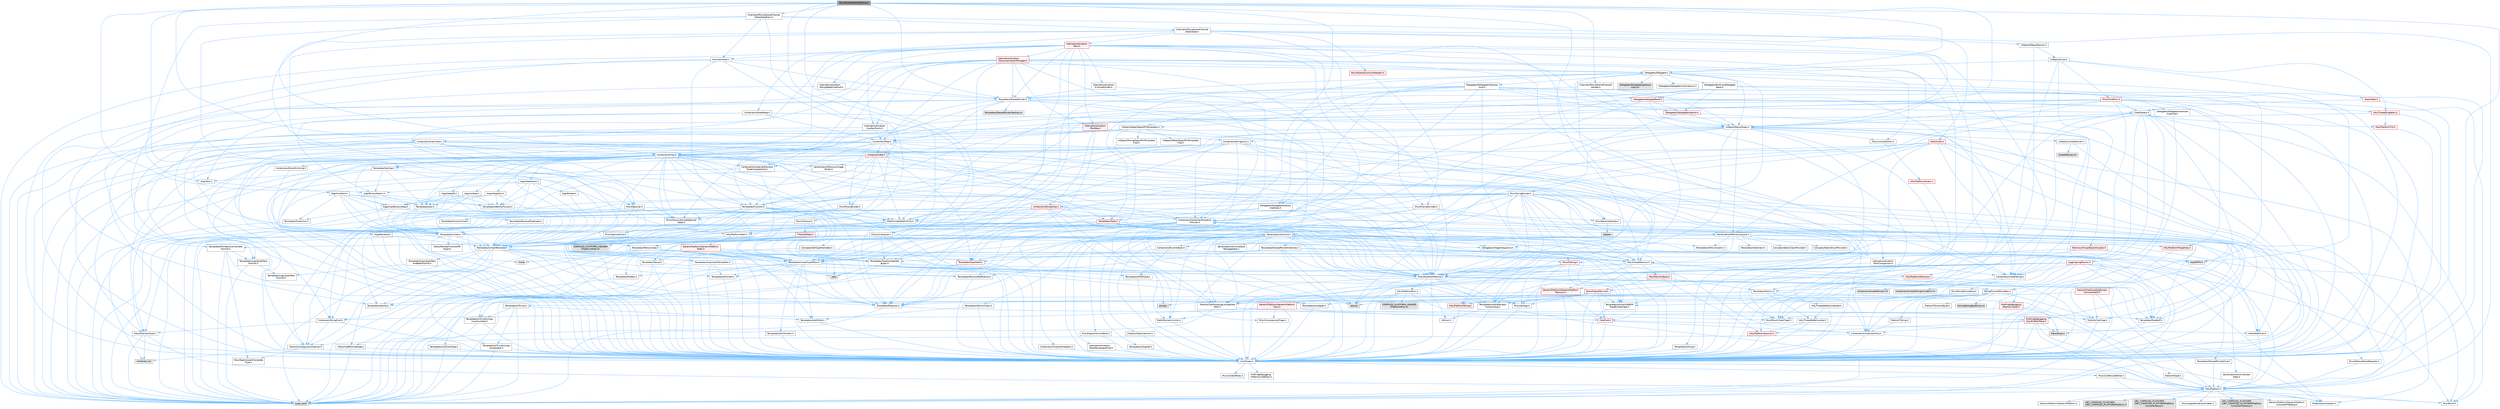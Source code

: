 digraph "MovieSceneChannelProxy.h"
{
 // INTERACTIVE_SVG=YES
 // LATEX_PDF_SIZE
  bgcolor="transparent";
  edge [fontname=Helvetica,fontsize=10,labelfontname=Helvetica,labelfontsize=10];
  node [fontname=Helvetica,fontsize=10,shape=box,height=0.2,width=0.4];
  Node1 [id="Node000001",label="MovieSceneChannelProxy.h",height=0.2,width=0.4,color="gray40", fillcolor="grey60", style="filled", fontcolor="black",tooltip=" "];
  Node1 -> Node2 [id="edge1_Node000001_Node000002",color="steelblue1",style="solid",tooltip=" "];
  Node2 [id="Node000002",label="Algo/BinarySearch.h",height=0.2,width=0.4,color="grey40", fillcolor="white", style="filled",URL="$db/db4/BinarySearch_8h.html",tooltip=" "];
  Node2 -> Node3 [id="edge2_Node000002_Node000003",color="steelblue1",style="solid",tooltip=" "];
  Node3 [id="Node000003",label="Templates/IdentityFunctor.h",height=0.2,width=0.4,color="grey40", fillcolor="white", style="filled",URL="$d7/d2e/IdentityFunctor_8h.html",tooltip=" "];
  Node3 -> Node4 [id="edge3_Node000003_Node000004",color="steelblue1",style="solid",tooltip=" "];
  Node4 [id="Node000004",label="HAL/Platform.h",height=0.2,width=0.4,color="grey40", fillcolor="white", style="filled",URL="$d9/dd0/Platform_8h.html",tooltip=" "];
  Node4 -> Node5 [id="edge4_Node000004_Node000005",color="steelblue1",style="solid",tooltip=" "];
  Node5 [id="Node000005",label="Misc/Build.h",height=0.2,width=0.4,color="grey40", fillcolor="white", style="filled",URL="$d3/dbb/Build_8h.html",tooltip=" "];
  Node4 -> Node6 [id="edge5_Node000004_Node000006",color="steelblue1",style="solid",tooltip=" "];
  Node6 [id="Node000006",label="Misc/LargeWorldCoordinates.h",height=0.2,width=0.4,color="grey40", fillcolor="white", style="filled",URL="$d2/dcb/LargeWorldCoordinates_8h.html",tooltip=" "];
  Node4 -> Node7 [id="edge6_Node000004_Node000007",color="steelblue1",style="solid",tooltip=" "];
  Node7 [id="Node000007",label="type_traits",height=0.2,width=0.4,color="grey60", fillcolor="#E0E0E0", style="filled",tooltip=" "];
  Node4 -> Node8 [id="edge7_Node000004_Node000008",color="steelblue1",style="solid",tooltip=" "];
  Node8 [id="Node000008",label="PreprocessorHelpers.h",height=0.2,width=0.4,color="grey40", fillcolor="white", style="filled",URL="$db/ddb/PreprocessorHelpers_8h.html",tooltip=" "];
  Node4 -> Node9 [id="edge8_Node000004_Node000009",color="steelblue1",style="solid",tooltip=" "];
  Node9 [id="Node000009",label="UBT_COMPILED_PLATFORM\l/UBT_COMPILED_PLATFORMPlatform\lCompilerPreSetup.h",height=0.2,width=0.4,color="grey60", fillcolor="#E0E0E0", style="filled",tooltip=" "];
  Node4 -> Node10 [id="edge9_Node000004_Node000010",color="steelblue1",style="solid",tooltip=" "];
  Node10 [id="Node000010",label="GenericPlatform/GenericPlatform\lCompilerPreSetup.h",height=0.2,width=0.4,color="grey40", fillcolor="white", style="filled",URL="$d9/dc8/GenericPlatformCompilerPreSetup_8h.html",tooltip=" "];
  Node4 -> Node11 [id="edge10_Node000004_Node000011",color="steelblue1",style="solid",tooltip=" "];
  Node11 [id="Node000011",label="GenericPlatform/GenericPlatform.h",height=0.2,width=0.4,color="grey40", fillcolor="white", style="filled",URL="$d6/d84/GenericPlatform_8h.html",tooltip=" "];
  Node4 -> Node12 [id="edge11_Node000004_Node000012",color="steelblue1",style="solid",tooltip=" "];
  Node12 [id="Node000012",label="UBT_COMPILED_PLATFORM\l/UBT_COMPILED_PLATFORMPlatform.h",height=0.2,width=0.4,color="grey60", fillcolor="#E0E0E0", style="filled",tooltip=" "];
  Node4 -> Node13 [id="edge12_Node000004_Node000013",color="steelblue1",style="solid",tooltip=" "];
  Node13 [id="Node000013",label="UBT_COMPILED_PLATFORM\l/UBT_COMPILED_PLATFORMPlatform\lCompilerSetup.h",height=0.2,width=0.4,color="grey60", fillcolor="#E0E0E0", style="filled",tooltip=" "];
  Node2 -> Node14 [id="edge13_Node000002_Node000014",color="steelblue1",style="solid",tooltip=" "];
  Node14 [id="Node000014",label="Templates/Invoke.h",height=0.2,width=0.4,color="grey40", fillcolor="white", style="filled",URL="$d7/deb/Invoke_8h.html",tooltip=" "];
  Node14 -> Node15 [id="edge14_Node000014_Node000015",color="steelblue1",style="solid",tooltip=" "];
  Node15 [id="Node000015",label="CoreTypes.h",height=0.2,width=0.4,color="grey40", fillcolor="white", style="filled",URL="$dc/dec/CoreTypes_8h.html",tooltip=" "];
  Node15 -> Node4 [id="edge15_Node000015_Node000004",color="steelblue1",style="solid",tooltip=" "];
  Node15 -> Node16 [id="edge16_Node000015_Node000016",color="steelblue1",style="solid",tooltip=" "];
  Node16 [id="Node000016",label="ProfilingDebugging\l/UMemoryDefines.h",height=0.2,width=0.4,color="grey40", fillcolor="white", style="filled",URL="$d2/da2/UMemoryDefines_8h.html",tooltip=" "];
  Node15 -> Node17 [id="edge17_Node000015_Node000017",color="steelblue1",style="solid",tooltip=" "];
  Node17 [id="Node000017",label="Misc/CoreMiscDefines.h",height=0.2,width=0.4,color="grey40", fillcolor="white", style="filled",URL="$da/d38/CoreMiscDefines_8h.html",tooltip=" "];
  Node17 -> Node4 [id="edge18_Node000017_Node000004",color="steelblue1",style="solid",tooltip=" "];
  Node17 -> Node8 [id="edge19_Node000017_Node000008",color="steelblue1",style="solid",tooltip=" "];
  Node15 -> Node18 [id="edge20_Node000015_Node000018",color="steelblue1",style="solid",tooltip=" "];
  Node18 [id="Node000018",label="Misc/CoreDefines.h",height=0.2,width=0.4,color="grey40", fillcolor="white", style="filled",URL="$d3/dd2/CoreDefines_8h.html",tooltip=" "];
  Node14 -> Node19 [id="edge21_Node000014_Node000019",color="steelblue1",style="solid",tooltip=" "];
  Node19 [id="Node000019",label="Traits/MemberFunctionPtr\lOuter.h",height=0.2,width=0.4,color="grey40", fillcolor="white", style="filled",URL="$db/da7/MemberFunctionPtrOuter_8h.html",tooltip=" "];
  Node14 -> Node20 [id="edge22_Node000014_Node000020",color="steelblue1",style="solid",tooltip=" "];
  Node20 [id="Node000020",label="Templates/UnrealTemplate.h",height=0.2,width=0.4,color="grey40", fillcolor="white", style="filled",URL="$d4/d24/UnrealTemplate_8h.html",tooltip=" "];
  Node20 -> Node15 [id="edge23_Node000020_Node000015",color="steelblue1",style="solid",tooltip=" "];
  Node20 -> Node21 [id="edge24_Node000020_Node000021",color="steelblue1",style="solid",tooltip=" "];
  Node21 [id="Node000021",label="Templates/IsPointer.h",height=0.2,width=0.4,color="grey40", fillcolor="white", style="filled",URL="$d7/d05/IsPointer_8h.html",tooltip=" "];
  Node21 -> Node15 [id="edge25_Node000021_Node000015",color="steelblue1",style="solid",tooltip=" "];
  Node20 -> Node22 [id="edge26_Node000020_Node000022",color="steelblue1",style="solid",tooltip=" "];
  Node22 [id="Node000022",label="HAL/UnrealMemory.h",height=0.2,width=0.4,color="grey40", fillcolor="white", style="filled",URL="$d9/d96/UnrealMemory_8h.html",tooltip=" "];
  Node22 -> Node15 [id="edge27_Node000022_Node000015",color="steelblue1",style="solid",tooltip=" "];
  Node22 -> Node23 [id="edge28_Node000022_Node000023",color="steelblue1",style="solid",tooltip=" "];
  Node23 [id="Node000023",label="GenericPlatform/GenericPlatform\lMemory.h",height=0.2,width=0.4,color="red", fillcolor="#FFF0F0", style="filled",URL="$dd/d22/GenericPlatformMemory_8h.html",tooltip=" "];
  Node23 -> Node24 [id="edge29_Node000023_Node000024",color="steelblue1",style="solid",tooltip=" "];
  Node24 [id="Node000024",label="CoreFwd.h",height=0.2,width=0.4,color="red", fillcolor="#FFF0F0", style="filled",URL="$d1/d1e/CoreFwd_8h.html",tooltip=" "];
  Node24 -> Node15 [id="edge30_Node000024_Node000015",color="steelblue1",style="solid",tooltip=" "];
  Node24 -> Node25 [id="edge31_Node000024_Node000025",color="steelblue1",style="solid",tooltip=" "];
  Node25 [id="Node000025",label="Containers/ContainersFwd.h",height=0.2,width=0.4,color="grey40", fillcolor="white", style="filled",URL="$d4/d0a/ContainersFwd_8h.html",tooltip=" "];
  Node25 -> Node4 [id="edge32_Node000025_Node000004",color="steelblue1",style="solid",tooltip=" "];
  Node25 -> Node15 [id="edge33_Node000025_Node000015",color="steelblue1",style="solid",tooltip=" "];
  Node25 -> Node26 [id="edge34_Node000025_Node000026",color="steelblue1",style="solid",tooltip=" "];
  Node26 [id="Node000026",label="Traits/IsContiguousContainer.h",height=0.2,width=0.4,color="grey40", fillcolor="white", style="filled",URL="$d5/d3c/IsContiguousContainer_8h.html",tooltip=" "];
  Node26 -> Node15 [id="edge35_Node000026_Node000015",color="steelblue1",style="solid",tooltip=" "];
  Node26 -> Node27 [id="edge36_Node000026_Node000027",color="steelblue1",style="solid",tooltip=" "];
  Node27 [id="Node000027",label="Misc/StaticAssertComplete\lType.h",height=0.2,width=0.4,color="grey40", fillcolor="white", style="filled",URL="$d5/d4e/StaticAssertCompleteType_8h.html",tooltip=" "];
  Node26 -> Node28 [id="edge37_Node000026_Node000028",color="steelblue1",style="solid",tooltip=" "];
  Node28 [id="Node000028",label="initializer_list",height=0.2,width=0.4,color="grey60", fillcolor="#E0E0E0", style="filled",tooltip=" "];
  Node24 -> Node29 [id="edge38_Node000024_Node000029",color="steelblue1",style="solid",tooltip=" "];
  Node29 [id="Node000029",label="Math/MathFwd.h",height=0.2,width=0.4,color="grey40", fillcolor="white", style="filled",URL="$d2/d10/MathFwd_8h.html",tooltip=" "];
  Node29 -> Node4 [id="edge39_Node000029_Node000004",color="steelblue1",style="solid",tooltip=" "];
  Node23 -> Node15 [id="edge40_Node000023_Node000015",color="steelblue1",style="solid",tooltip=" "];
  Node23 -> Node31 [id="edge41_Node000023_Node000031",color="steelblue1",style="solid",tooltip=" "];
  Node31 [id="Node000031",label="HAL/PlatformString.h",height=0.2,width=0.4,color="red", fillcolor="#FFF0F0", style="filled",URL="$db/db5/PlatformString_8h.html",tooltip=" "];
  Node31 -> Node15 [id="edge42_Node000031_Node000015",color="steelblue1",style="solid",tooltip=" "];
  Node23 -> Node33 [id="edge43_Node000023_Node000033",color="steelblue1",style="solid",tooltip=" "];
  Node33 [id="Node000033",label="string.h",height=0.2,width=0.4,color="grey60", fillcolor="#E0E0E0", style="filled",tooltip=" "];
  Node22 -> Node35 [id="edge44_Node000022_Node000035",color="steelblue1",style="solid",tooltip=" "];
  Node35 [id="Node000035",label="HAL/MemoryBase.h",height=0.2,width=0.4,color="red", fillcolor="#FFF0F0", style="filled",URL="$d6/d9f/MemoryBase_8h.html",tooltip=" "];
  Node35 -> Node15 [id="edge45_Node000035_Node000015",color="steelblue1",style="solid",tooltip=" "];
  Node35 -> Node36 [id="edge46_Node000035_Node000036",color="steelblue1",style="solid",tooltip=" "];
  Node36 [id="Node000036",label="HAL/PlatformAtomics.h",height=0.2,width=0.4,color="red", fillcolor="#FFF0F0", style="filled",URL="$d3/d36/PlatformAtomics_8h.html",tooltip=" "];
  Node36 -> Node15 [id="edge47_Node000036_Node000015",color="steelblue1",style="solid",tooltip=" "];
  Node35 -> Node79 [id="edge48_Node000035_Node000079",color="steelblue1",style="solid",tooltip=" "];
  Node79 [id="Node000079",label="Misc/OutputDevice.h",height=0.2,width=0.4,color="red", fillcolor="#FFF0F0", style="filled",URL="$d7/d32/OutputDevice_8h.html",tooltip=" "];
  Node79 -> Node24 [id="edge49_Node000079_Node000024",color="steelblue1",style="solid",tooltip=" "];
  Node79 -> Node15 [id="edge50_Node000079_Node000015",color="steelblue1",style="solid",tooltip=" "];
  Node79 -> Node71 [id="edge51_Node000079_Node000071",color="steelblue1",style="solid",tooltip=" "];
  Node71 [id="Node000071",label="Misc/VarArgs.h",height=0.2,width=0.4,color="grey40", fillcolor="white", style="filled",URL="$d5/d6f/VarArgs_8h.html",tooltip=" "];
  Node71 -> Node15 [id="edge52_Node000071_Node000015",color="steelblue1",style="solid",tooltip=" "];
  Node79 -> Node66 [id="edge53_Node000079_Node000066",color="steelblue1",style="solid",tooltip=" "];
  Node66 [id="Node000066",label="Templates/IsArrayOrRefOf\lTypeByPredicate.h",height=0.2,width=0.4,color="grey40", fillcolor="white", style="filled",URL="$d6/da1/IsArrayOrRefOfTypeByPredicate_8h.html",tooltip=" "];
  Node66 -> Node15 [id="edge54_Node000066_Node000015",color="steelblue1",style="solid",tooltip=" "];
  Node79 -> Node67 [id="edge55_Node000079_Node000067",color="steelblue1",style="solid",tooltip=" "];
  Node67 [id="Node000067",label="Templates/IsValidVariadic\lFunctionArg.h",height=0.2,width=0.4,color="grey40", fillcolor="white", style="filled",URL="$d0/dc8/IsValidVariadicFunctionArg_8h.html",tooltip=" "];
  Node67 -> Node15 [id="edge56_Node000067_Node000015",color="steelblue1",style="solid",tooltip=" "];
  Node67 -> Node68 [id="edge57_Node000067_Node000068",color="steelblue1",style="solid",tooltip=" "];
  Node68 [id="Node000068",label="IsEnum.h",height=0.2,width=0.4,color="grey40", fillcolor="white", style="filled",URL="$d4/de5/IsEnum_8h.html",tooltip=" "];
  Node67 -> Node7 [id="edge58_Node000067_Node000007",color="steelblue1",style="solid",tooltip=" "];
  Node79 -> Node69 [id="edge59_Node000079_Node000069",color="steelblue1",style="solid",tooltip=" "];
  Node69 [id="Node000069",label="Traits/IsCharEncodingCompatible\lWith.h",height=0.2,width=0.4,color="grey40", fillcolor="white", style="filled",URL="$df/dd1/IsCharEncodingCompatibleWith_8h.html",tooltip=" "];
  Node69 -> Node7 [id="edge60_Node000069_Node000007",color="steelblue1",style="solid",tooltip=" "];
  Node69 -> Node70 [id="edge61_Node000069_Node000070",color="steelblue1",style="solid",tooltip=" "];
  Node70 [id="Node000070",label="Traits/IsCharType.h",height=0.2,width=0.4,color="grey40", fillcolor="white", style="filled",URL="$db/d51/IsCharType_8h.html",tooltip=" "];
  Node70 -> Node15 [id="edge62_Node000070_Node000015",color="steelblue1",style="solid",tooltip=" "];
  Node35 -> Node81 [id="edge63_Node000035_Node000081",color="steelblue1",style="solid",tooltip=" "];
  Node81 [id="Node000081",label="Templates/Atomic.h",height=0.2,width=0.4,color="grey40", fillcolor="white", style="filled",URL="$d3/d91/Atomic_8h.html",tooltip=" "];
  Node81 -> Node82 [id="edge64_Node000081_Node000082",color="steelblue1",style="solid",tooltip=" "];
  Node82 [id="Node000082",label="HAL/ThreadSafeCounter.h",height=0.2,width=0.4,color="grey40", fillcolor="white", style="filled",URL="$dc/dc9/ThreadSafeCounter_8h.html",tooltip=" "];
  Node82 -> Node15 [id="edge65_Node000082_Node000015",color="steelblue1",style="solid",tooltip=" "];
  Node82 -> Node36 [id="edge66_Node000082_Node000036",color="steelblue1",style="solid",tooltip=" "];
  Node81 -> Node83 [id="edge67_Node000081_Node000083",color="steelblue1",style="solid",tooltip=" "];
  Node83 [id="Node000083",label="HAL/ThreadSafeCounter64.h",height=0.2,width=0.4,color="grey40", fillcolor="white", style="filled",URL="$d0/d12/ThreadSafeCounter64_8h.html",tooltip=" "];
  Node83 -> Node15 [id="edge68_Node000083_Node000015",color="steelblue1",style="solid",tooltip=" "];
  Node83 -> Node82 [id="edge69_Node000083_Node000082",color="steelblue1",style="solid",tooltip=" "];
  Node81 -> Node84 [id="edge70_Node000081_Node000084",color="steelblue1",style="solid",tooltip=" "];
  Node84 [id="Node000084",label="Templates/IsIntegral.h",height=0.2,width=0.4,color="grey40", fillcolor="white", style="filled",URL="$da/d64/IsIntegral_8h.html",tooltip=" "];
  Node84 -> Node15 [id="edge71_Node000084_Node000015",color="steelblue1",style="solid",tooltip=" "];
  Node81 -> Node85 [id="edge72_Node000081_Node000085",color="steelblue1",style="solid",tooltip=" "];
  Node85 [id="Node000085",label="Templates/IsTrivial.h",height=0.2,width=0.4,color="grey40", fillcolor="white", style="filled",URL="$da/d4c/IsTrivial_8h.html",tooltip=" "];
  Node85 -> Node86 [id="edge73_Node000085_Node000086",color="steelblue1",style="solid",tooltip=" "];
  Node86 [id="Node000086",label="Templates/AndOrNot.h",height=0.2,width=0.4,color="grey40", fillcolor="white", style="filled",URL="$db/d0a/AndOrNot_8h.html",tooltip=" "];
  Node86 -> Node15 [id="edge74_Node000086_Node000015",color="steelblue1",style="solid",tooltip=" "];
  Node85 -> Node87 [id="edge75_Node000085_Node000087",color="steelblue1",style="solid",tooltip=" "];
  Node87 [id="Node000087",label="Templates/IsTriviallyCopy\lConstructible.h",height=0.2,width=0.4,color="grey40", fillcolor="white", style="filled",URL="$d3/d78/IsTriviallyCopyConstructible_8h.html",tooltip=" "];
  Node87 -> Node15 [id="edge76_Node000087_Node000015",color="steelblue1",style="solid",tooltip=" "];
  Node87 -> Node7 [id="edge77_Node000087_Node000007",color="steelblue1",style="solid",tooltip=" "];
  Node85 -> Node88 [id="edge78_Node000085_Node000088",color="steelblue1",style="solid",tooltip=" "];
  Node88 [id="Node000088",label="Templates/IsTriviallyCopy\lAssignable.h",height=0.2,width=0.4,color="grey40", fillcolor="white", style="filled",URL="$d2/df2/IsTriviallyCopyAssignable_8h.html",tooltip=" "];
  Node88 -> Node15 [id="edge79_Node000088_Node000015",color="steelblue1",style="solid",tooltip=" "];
  Node88 -> Node7 [id="edge80_Node000088_Node000007",color="steelblue1",style="solid",tooltip=" "];
  Node85 -> Node7 [id="edge81_Node000085_Node000007",color="steelblue1",style="solid",tooltip=" "];
  Node81 -> Node89 [id="edge82_Node000081_Node000089",color="steelblue1",style="solid",tooltip=" "];
  Node89 [id="Node000089",label="Traits/IntType.h",height=0.2,width=0.4,color="grey40", fillcolor="white", style="filled",URL="$d7/deb/IntType_8h.html",tooltip=" "];
  Node89 -> Node4 [id="edge83_Node000089_Node000004",color="steelblue1",style="solid",tooltip=" "];
  Node81 -> Node78 [id="edge84_Node000081_Node000078",color="steelblue1",style="solid",tooltip=" "];
  Node78 [id="Node000078",label="atomic",height=0.2,width=0.4,color="grey60", fillcolor="#E0E0E0", style="filled",tooltip=" "];
  Node22 -> Node90 [id="edge85_Node000022_Node000090",color="steelblue1",style="solid",tooltip=" "];
  Node90 [id="Node000090",label="HAL/PlatformMemory.h",height=0.2,width=0.4,color="red", fillcolor="#FFF0F0", style="filled",URL="$de/d68/PlatformMemory_8h.html",tooltip=" "];
  Node90 -> Node15 [id="edge86_Node000090_Node000015",color="steelblue1",style="solid",tooltip=" "];
  Node90 -> Node23 [id="edge87_Node000090_Node000023",color="steelblue1",style="solid",tooltip=" "];
  Node22 -> Node92 [id="edge88_Node000022_Node000092",color="steelblue1",style="solid",tooltip=" "];
  Node92 [id="Node000092",label="ProfilingDebugging\l/MemoryTrace.h",height=0.2,width=0.4,color="red", fillcolor="#FFF0F0", style="filled",URL="$da/dd7/MemoryTrace_8h.html",tooltip=" "];
  Node92 -> Node4 [id="edge89_Node000092_Node000004",color="steelblue1",style="solid",tooltip=" "];
  Node92 -> Node56 [id="edge90_Node000092_Node000056",color="steelblue1",style="solid",tooltip=" "];
  Node56 [id="Node000056",label="Misc/EnumClassFlags.h",height=0.2,width=0.4,color="grey40", fillcolor="white", style="filled",URL="$d8/de7/EnumClassFlags_8h.html",tooltip=" "];
  Node92 -> Node64 [id="edge91_Node000092_Node000064",color="steelblue1",style="solid",tooltip=" "];
  Node64 [id="Node000064",label="Trace/Trace.h",height=0.2,width=0.4,color="grey60", fillcolor="#E0E0E0", style="filled",tooltip=" "];
  Node22 -> Node21 [id="edge92_Node000022_Node000021",color="steelblue1",style="solid",tooltip=" "];
  Node20 -> Node93 [id="edge93_Node000020_Node000093",color="steelblue1",style="solid",tooltip=" "];
  Node93 [id="Node000093",label="Templates/CopyQualifiers\lAndRefsFromTo.h",height=0.2,width=0.4,color="grey40", fillcolor="white", style="filled",URL="$d3/db3/CopyQualifiersAndRefsFromTo_8h.html",tooltip=" "];
  Node93 -> Node94 [id="edge94_Node000093_Node000094",color="steelblue1",style="solid",tooltip=" "];
  Node94 [id="Node000094",label="Templates/CopyQualifiers\lFromTo.h",height=0.2,width=0.4,color="grey40", fillcolor="white", style="filled",URL="$d5/db4/CopyQualifiersFromTo_8h.html",tooltip=" "];
  Node20 -> Node95 [id="edge95_Node000020_Node000095",color="steelblue1",style="solid",tooltip=" "];
  Node95 [id="Node000095",label="Templates/UnrealTypeTraits.h",height=0.2,width=0.4,color="grey40", fillcolor="white", style="filled",URL="$d2/d2d/UnrealTypeTraits_8h.html",tooltip=" "];
  Node95 -> Node15 [id="edge96_Node000095_Node000015",color="steelblue1",style="solid",tooltip=" "];
  Node95 -> Node21 [id="edge97_Node000095_Node000021",color="steelblue1",style="solid",tooltip=" "];
  Node95 -> Node48 [id="edge98_Node000095_Node000048",color="steelblue1",style="solid",tooltip=" "];
  Node48 [id="Node000048",label="Misc/AssertionMacros.h",height=0.2,width=0.4,color="grey40", fillcolor="white", style="filled",URL="$d0/dfa/AssertionMacros_8h.html",tooltip=" "];
  Node48 -> Node15 [id="edge99_Node000048_Node000015",color="steelblue1",style="solid",tooltip=" "];
  Node48 -> Node4 [id="edge100_Node000048_Node000004",color="steelblue1",style="solid",tooltip=" "];
  Node48 -> Node49 [id="edge101_Node000048_Node000049",color="steelblue1",style="solid",tooltip=" "];
  Node49 [id="Node000049",label="HAL/PlatformMisc.h",height=0.2,width=0.4,color="grey40", fillcolor="white", style="filled",URL="$d0/df5/PlatformMisc_8h.html",tooltip=" "];
  Node49 -> Node15 [id="edge102_Node000049_Node000015",color="steelblue1",style="solid",tooltip=" "];
  Node49 -> Node50 [id="edge103_Node000049_Node000050",color="steelblue1",style="solid",tooltip=" "];
  Node50 [id="Node000050",label="GenericPlatform/GenericPlatform\lMisc.h",height=0.2,width=0.4,color="red", fillcolor="#FFF0F0", style="filled",URL="$db/d9a/GenericPlatformMisc_8h.html",tooltip=" "];
  Node50 -> Node51 [id="edge104_Node000050_Node000051",color="steelblue1",style="solid",tooltip=" "];
  Node51 [id="Node000051",label="Containers/StringFwd.h",height=0.2,width=0.4,color="grey40", fillcolor="white", style="filled",URL="$df/d37/StringFwd_8h.html",tooltip=" "];
  Node51 -> Node15 [id="edge105_Node000051_Node000015",color="steelblue1",style="solid",tooltip=" "];
  Node51 -> Node52 [id="edge106_Node000051_Node000052",color="steelblue1",style="solid",tooltip=" "];
  Node52 [id="Node000052",label="Traits/ElementType.h",height=0.2,width=0.4,color="grey40", fillcolor="white", style="filled",URL="$d5/d4f/ElementType_8h.html",tooltip=" "];
  Node52 -> Node4 [id="edge107_Node000052_Node000004",color="steelblue1",style="solid",tooltip=" "];
  Node52 -> Node28 [id="edge108_Node000052_Node000028",color="steelblue1",style="solid",tooltip=" "];
  Node52 -> Node7 [id="edge109_Node000052_Node000007",color="steelblue1",style="solid",tooltip=" "];
  Node51 -> Node26 [id="edge110_Node000051_Node000026",color="steelblue1",style="solid",tooltip=" "];
  Node50 -> Node24 [id="edge111_Node000050_Node000024",color="steelblue1",style="solid",tooltip=" "];
  Node50 -> Node15 [id="edge112_Node000050_Node000015",color="steelblue1",style="solid",tooltip=" "];
  Node50 -> Node54 [id="edge113_Node000050_Node000054",color="steelblue1",style="solid",tooltip=" "];
  Node54 [id="Node000054",label="Math/NumericLimits.h",height=0.2,width=0.4,color="grey40", fillcolor="white", style="filled",URL="$df/d1b/NumericLimits_8h.html",tooltip=" "];
  Node54 -> Node15 [id="edge114_Node000054_Node000015",color="steelblue1",style="solid",tooltip=" "];
  Node50 -> Node55 [id="edge115_Node000050_Node000055",color="steelblue1",style="solid",tooltip=" "];
  Node55 [id="Node000055",label="Misc/CompressionFlags.h",height=0.2,width=0.4,color="grey40", fillcolor="white", style="filled",URL="$d9/d76/CompressionFlags_8h.html",tooltip=" "];
  Node50 -> Node56 [id="edge116_Node000050_Node000056",color="steelblue1",style="solid",tooltip=" "];
  Node49 -> Node59 [id="edge117_Node000049_Node000059",color="steelblue1",style="solid",tooltip=" "];
  Node59 [id="Node000059",label="COMPILED_PLATFORM_HEADER\l(PlatformMisc.h)",height=0.2,width=0.4,color="grey60", fillcolor="#E0E0E0", style="filled",tooltip=" "];
  Node49 -> Node60 [id="edge118_Node000049_Node000060",color="steelblue1",style="solid",tooltip=" "];
  Node60 [id="Node000060",label="ProfilingDebugging\l/CpuProfilerTrace.h",height=0.2,width=0.4,color="red", fillcolor="#FFF0F0", style="filled",URL="$da/dcb/CpuProfilerTrace_8h.html",tooltip=" "];
  Node60 -> Node15 [id="edge119_Node000060_Node000015",color="steelblue1",style="solid",tooltip=" "];
  Node60 -> Node25 [id="edge120_Node000060_Node000025",color="steelblue1",style="solid",tooltip=" "];
  Node60 -> Node36 [id="edge121_Node000060_Node000036",color="steelblue1",style="solid",tooltip=" "];
  Node60 -> Node8 [id="edge122_Node000060_Node000008",color="steelblue1",style="solid",tooltip=" "];
  Node60 -> Node5 [id="edge123_Node000060_Node000005",color="steelblue1",style="solid",tooltip=" "];
  Node60 -> Node64 [id="edge124_Node000060_Node000064",color="steelblue1",style="solid",tooltip=" "];
  Node48 -> Node8 [id="edge125_Node000048_Node000008",color="steelblue1",style="solid",tooltip=" "];
  Node48 -> Node65 [id="edge126_Node000048_Node000065",color="steelblue1",style="solid",tooltip=" "];
  Node65 [id="Node000065",label="Templates/EnableIf.h",height=0.2,width=0.4,color="grey40", fillcolor="white", style="filled",URL="$d7/d60/EnableIf_8h.html",tooltip=" "];
  Node65 -> Node15 [id="edge127_Node000065_Node000015",color="steelblue1",style="solid",tooltip=" "];
  Node48 -> Node66 [id="edge128_Node000048_Node000066",color="steelblue1",style="solid",tooltip=" "];
  Node48 -> Node67 [id="edge129_Node000048_Node000067",color="steelblue1",style="solid",tooltip=" "];
  Node48 -> Node69 [id="edge130_Node000048_Node000069",color="steelblue1",style="solid",tooltip=" "];
  Node48 -> Node71 [id="edge131_Node000048_Node000071",color="steelblue1",style="solid",tooltip=" "];
  Node48 -> Node72 [id="edge132_Node000048_Node000072",color="steelblue1",style="solid",tooltip=" "];
  Node72 [id="Node000072",label="String/FormatStringSan.h",height=0.2,width=0.4,color="grey40", fillcolor="white", style="filled",URL="$d3/d8b/FormatStringSan_8h.html",tooltip=" "];
  Node72 -> Node7 [id="edge133_Node000072_Node000007",color="steelblue1",style="solid",tooltip=" "];
  Node72 -> Node15 [id="edge134_Node000072_Node000015",color="steelblue1",style="solid",tooltip=" "];
  Node72 -> Node73 [id="edge135_Node000072_Node000073",color="steelblue1",style="solid",tooltip=" "];
  Node73 [id="Node000073",label="Templates/Requires.h",height=0.2,width=0.4,color="grey40", fillcolor="white", style="filled",URL="$dc/d96/Requires_8h.html",tooltip=" "];
  Node73 -> Node65 [id="edge136_Node000073_Node000065",color="steelblue1",style="solid",tooltip=" "];
  Node73 -> Node7 [id="edge137_Node000073_Node000007",color="steelblue1",style="solid",tooltip=" "];
  Node72 -> Node74 [id="edge138_Node000072_Node000074",color="steelblue1",style="solid",tooltip=" "];
  Node74 [id="Node000074",label="Templates/Identity.h",height=0.2,width=0.4,color="grey40", fillcolor="white", style="filled",URL="$d0/dd5/Identity_8h.html",tooltip=" "];
  Node72 -> Node67 [id="edge139_Node000072_Node000067",color="steelblue1",style="solid",tooltip=" "];
  Node72 -> Node70 [id="edge140_Node000072_Node000070",color="steelblue1",style="solid",tooltip=" "];
  Node72 -> Node75 [id="edge141_Node000072_Node000075",color="steelblue1",style="solid",tooltip=" "];
  Node75 [id="Node000075",label="Traits/IsTEnumAsByte.h",height=0.2,width=0.4,color="grey40", fillcolor="white", style="filled",URL="$d1/de6/IsTEnumAsByte_8h.html",tooltip=" "];
  Node72 -> Node76 [id="edge142_Node000072_Node000076",color="steelblue1",style="solid",tooltip=" "];
  Node76 [id="Node000076",label="Traits/IsTString.h",height=0.2,width=0.4,color="grey40", fillcolor="white", style="filled",URL="$d0/df8/IsTString_8h.html",tooltip=" "];
  Node76 -> Node25 [id="edge143_Node000076_Node000025",color="steelblue1",style="solid",tooltip=" "];
  Node72 -> Node25 [id="edge144_Node000072_Node000025",color="steelblue1",style="solid",tooltip=" "];
  Node72 -> Node77 [id="edge145_Node000072_Node000077",color="steelblue1",style="solid",tooltip=" "];
  Node77 [id="Node000077",label="FormatStringSanErrors.inl",height=0.2,width=0.4,color="grey60", fillcolor="#E0E0E0", style="filled",tooltip=" "];
  Node48 -> Node78 [id="edge146_Node000048_Node000078",color="steelblue1",style="solid",tooltip=" "];
  Node95 -> Node86 [id="edge147_Node000095_Node000086",color="steelblue1",style="solid",tooltip=" "];
  Node95 -> Node65 [id="edge148_Node000095_Node000065",color="steelblue1",style="solid",tooltip=" "];
  Node95 -> Node96 [id="edge149_Node000095_Node000096",color="steelblue1",style="solid",tooltip=" "];
  Node96 [id="Node000096",label="Templates/IsArithmetic.h",height=0.2,width=0.4,color="grey40", fillcolor="white", style="filled",URL="$d2/d5d/IsArithmetic_8h.html",tooltip=" "];
  Node96 -> Node15 [id="edge150_Node000096_Node000015",color="steelblue1",style="solid",tooltip=" "];
  Node95 -> Node68 [id="edge151_Node000095_Node000068",color="steelblue1",style="solid",tooltip=" "];
  Node95 -> Node97 [id="edge152_Node000095_Node000097",color="steelblue1",style="solid",tooltip=" "];
  Node97 [id="Node000097",label="Templates/Models.h",height=0.2,width=0.4,color="grey40", fillcolor="white", style="filled",URL="$d3/d0c/Models_8h.html",tooltip=" "];
  Node97 -> Node74 [id="edge153_Node000097_Node000074",color="steelblue1",style="solid",tooltip=" "];
  Node95 -> Node98 [id="edge154_Node000095_Node000098",color="steelblue1",style="solid",tooltip=" "];
  Node98 [id="Node000098",label="Templates/IsPODType.h",height=0.2,width=0.4,color="grey40", fillcolor="white", style="filled",URL="$d7/db1/IsPODType_8h.html",tooltip=" "];
  Node98 -> Node15 [id="edge155_Node000098_Node000015",color="steelblue1",style="solid",tooltip=" "];
  Node95 -> Node99 [id="edge156_Node000095_Node000099",color="steelblue1",style="solid",tooltip=" "];
  Node99 [id="Node000099",label="Templates/IsUECoreType.h",height=0.2,width=0.4,color="grey40", fillcolor="white", style="filled",URL="$d1/db8/IsUECoreType_8h.html",tooltip=" "];
  Node99 -> Node15 [id="edge157_Node000099_Node000015",color="steelblue1",style="solid",tooltip=" "];
  Node99 -> Node7 [id="edge158_Node000099_Node000007",color="steelblue1",style="solid",tooltip=" "];
  Node95 -> Node87 [id="edge159_Node000095_Node000087",color="steelblue1",style="solid",tooltip=" "];
  Node20 -> Node100 [id="edge160_Node000020_Node000100",color="steelblue1",style="solid",tooltip=" "];
  Node100 [id="Node000100",label="Templates/RemoveReference.h",height=0.2,width=0.4,color="grey40", fillcolor="white", style="filled",URL="$da/dbe/RemoveReference_8h.html",tooltip=" "];
  Node100 -> Node15 [id="edge161_Node000100_Node000015",color="steelblue1",style="solid",tooltip=" "];
  Node20 -> Node73 [id="edge162_Node000020_Node000073",color="steelblue1",style="solid",tooltip=" "];
  Node20 -> Node101 [id="edge163_Node000020_Node000101",color="steelblue1",style="solid",tooltip=" "];
  Node101 [id="Node000101",label="Templates/TypeCompatible\lBytes.h",height=0.2,width=0.4,color="grey40", fillcolor="white", style="filled",URL="$df/d0a/TypeCompatibleBytes_8h.html",tooltip=" "];
  Node101 -> Node15 [id="edge164_Node000101_Node000015",color="steelblue1",style="solid",tooltip=" "];
  Node101 -> Node33 [id="edge165_Node000101_Node000033",color="steelblue1",style="solid",tooltip=" "];
  Node101 -> Node40 [id="edge166_Node000101_Node000040",color="steelblue1",style="solid",tooltip=" "];
  Node40 [id="Node000040",label="new",height=0.2,width=0.4,color="grey60", fillcolor="#E0E0E0", style="filled",tooltip=" "];
  Node101 -> Node7 [id="edge167_Node000101_Node000007",color="steelblue1",style="solid",tooltip=" "];
  Node20 -> Node74 [id="edge168_Node000020_Node000074",color="steelblue1",style="solid",tooltip=" "];
  Node20 -> Node26 [id="edge169_Node000020_Node000026",color="steelblue1",style="solid",tooltip=" "];
  Node20 -> Node102 [id="edge170_Node000020_Node000102",color="steelblue1",style="solid",tooltip=" "];
  Node102 [id="Node000102",label="Traits/UseBitwiseSwap.h",height=0.2,width=0.4,color="grey40", fillcolor="white", style="filled",URL="$db/df3/UseBitwiseSwap_8h.html",tooltip=" "];
  Node102 -> Node15 [id="edge171_Node000102_Node000015",color="steelblue1",style="solid",tooltip=" "];
  Node102 -> Node7 [id="edge172_Node000102_Node000007",color="steelblue1",style="solid",tooltip=" "];
  Node20 -> Node7 [id="edge173_Node000020_Node000007",color="steelblue1",style="solid",tooltip=" "];
  Node14 -> Node7 [id="edge174_Node000014_Node000007",color="steelblue1",style="solid",tooltip=" "];
  Node2 -> Node103 [id="edge175_Node000002_Node000103",color="steelblue1",style="solid",tooltip=" "];
  Node103 [id="Node000103",label="Templates/Less.h",height=0.2,width=0.4,color="grey40", fillcolor="white", style="filled",URL="$de/dc8/Less_8h.html",tooltip=" "];
  Node103 -> Node15 [id="edge176_Node000103_Node000015",color="steelblue1",style="solid",tooltip=" "];
  Node103 -> Node20 [id="edge177_Node000103_Node000020",color="steelblue1",style="solid",tooltip=" "];
  Node1 -> Node104 [id="edge178_Node000001_Node000104",color="steelblue1",style="solid",tooltip=" "];
  Node104 [id="Node000104",label="Channels/MovieSceneChannel\lEditorDataEntry.h",height=0.2,width=0.4,color="grey40", fillcolor="white", style="filled",URL="$d4/d3f/MovieSceneChannelEditorDataEntry_8h.html",tooltip=" "];
  Node104 -> Node105 [id="edge179_Node000104_Node000105",color="steelblue1",style="solid",tooltip=" "];
  Node105 [id="Node000105",label="UObject/ObjectMacros.h",height=0.2,width=0.4,color="grey40", fillcolor="white", style="filled",URL="$d8/d8d/ObjectMacros_8h.html",tooltip=" "];
  Node105 -> Node56 [id="edge180_Node000105_Node000056",color="steelblue1",style="solid",tooltip=" "];
  Node105 -> Node106 [id="edge181_Node000105_Node000106",color="steelblue1",style="solid",tooltip=" "];
  Node106 [id="Node000106",label="UObject/Script.h",height=0.2,width=0.4,color="grey40", fillcolor="white", style="filled",URL="$de/dc6/Script_8h.html",tooltip=" "];
  Node106 -> Node107 [id="edge182_Node000106_Node000107",color="steelblue1",style="solid",tooltip=" "];
  Node107 [id="Node000107",label="Delegates/Delegate.h",height=0.2,width=0.4,color="grey40", fillcolor="white", style="filled",URL="$d4/d80/Delegate_8h.html",tooltip=" "];
  Node107 -> Node15 [id="edge183_Node000107_Node000015",color="steelblue1",style="solid",tooltip=" "];
  Node107 -> Node48 [id="edge184_Node000107_Node000048",color="steelblue1",style="solid",tooltip=" "];
  Node107 -> Node108 [id="edge185_Node000107_Node000108",color="steelblue1",style="solid",tooltip=" "];
  Node108 [id="Node000108",label="UObject/NameTypes.h",height=0.2,width=0.4,color="grey40", fillcolor="white", style="filled",URL="$d6/d35/NameTypes_8h.html",tooltip=" "];
  Node108 -> Node15 [id="edge186_Node000108_Node000015",color="steelblue1",style="solid",tooltip=" "];
  Node108 -> Node48 [id="edge187_Node000108_Node000048",color="steelblue1",style="solid",tooltip=" "];
  Node108 -> Node22 [id="edge188_Node000108_Node000022",color="steelblue1",style="solid",tooltip=" "];
  Node108 -> Node95 [id="edge189_Node000108_Node000095",color="steelblue1",style="solid",tooltip=" "];
  Node108 -> Node20 [id="edge190_Node000108_Node000020",color="steelblue1",style="solid",tooltip=" "];
  Node108 -> Node109 [id="edge191_Node000108_Node000109",color="steelblue1",style="solid",tooltip=" "];
  Node109 [id="Node000109",label="Containers/UnrealString.h",height=0.2,width=0.4,color="grey40", fillcolor="white", style="filled",URL="$d5/dba/UnrealString_8h.html",tooltip=" "];
  Node109 -> Node110 [id="edge192_Node000109_Node000110",color="steelblue1",style="solid",tooltip=" "];
  Node110 [id="Node000110",label="Containers/UnrealStringIncludes.h.inl",height=0.2,width=0.4,color="grey60", fillcolor="#E0E0E0", style="filled",tooltip=" "];
  Node109 -> Node111 [id="edge193_Node000109_Node000111",color="steelblue1",style="solid",tooltip=" "];
  Node111 [id="Node000111",label="Containers/UnrealString.h.inl",height=0.2,width=0.4,color="grey60", fillcolor="#E0E0E0", style="filled",tooltip=" "];
  Node109 -> Node112 [id="edge194_Node000109_Node000112",color="steelblue1",style="solid",tooltip=" "];
  Node112 [id="Node000112",label="Misc/StringFormatArg.h",height=0.2,width=0.4,color="grey40", fillcolor="white", style="filled",URL="$d2/d16/StringFormatArg_8h.html",tooltip=" "];
  Node112 -> Node25 [id="edge195_Node000112_Node000025",color="steelblue1",style="solid",tooltip=" "];
  Node108 -> Node113 [id="edge196_Node000108_Node000113",color="steelblue1",style="solid",tooltip=" "];
  Node113 [id="Node000113",label="HAL/CriticalSection.h",height=0.2,width=0.4,color="grey40", fillcolor="white", style="filled",URL="$d6/d90/CriticalSection_8h.html",tooltip=" "];
  Node113 -> Node114 [id="edge197_Node000113_Node000114",color="steelblue1",style="solid",tooltip=" "];
  Node114 [id="Node000114",label="HAL/PlatformMutex.h",height=0.2,width=0.4,color="red", fillcolor="#FFF0F0", style="filled",URL="$d9/d0b/PlatformMutex_8h.html",tooltip=" "];
  Node114 -> Node15 [id="edge198_Node000114_Node000015",color="steelblue1",style="solid",tooltip=" "];
  Node108 -> Node116 [id="edge199_Node000108_Node000116",color="steelblue1",style="solid",tooltip=" "];
  Node116 [id="Node000116",label="Containers/StringConv.h",height=0.2,width=0.4,color="grey40", fillcolor="white", style="filled",URL="$d3/ddf/StringConv_8h.html",tooltip=" "];
  Node116 -> Node15 [id="edge200_Node000116_Node000015",color="steelblue1",style="solid",tooltip=" "];
  Node116 -> Node48 [id="edge201_Node000116_Node000048",color="steelblue1",style="solid",tooltip=" "];
  Node116 -> Node117 [id="edge202_Node000116_Node000117",color="steelblue1",style="solid",tooltip=" "];
  Node117 [id="Node000117",label="Containers/ContainerAllocation\lPolicies.h",height=0.2,width=0.4,color="grey40", fillcolor="white", style="filled",URL="$d7/dff/ContainerAllocationPolicies_8h.html",tooltip=" "];
  Node117 -> Node15 [id="edge203_Node000117_Node000015",color="steelblue1",style="solid",tooltip=" "];
  Node117 -> Node118 [id="edge204_Node000117_Node000118",color="steelblue1",style="solid",tooltip=" "];
  Node118 [id="Node000118",label="Containers/ContainerHelpers.h",height=0.2,width=0.4,color="grey40", fillcolor="white", style="filled",URL="$d7/d33/ContainerHelpers_8h.html",tooltip=" "];
  Node118 -> Node15 [id="edge205_Node000118_Node000015",color="steelblue1",style="solid",tooltip=" "];
  Node117 -> Node117 [id="edge206_Node000117_Node000117",color="steelblue1",style="solid",tooltip=" "];
  Node117 -> Node119 [id="edge207_Node000117_Node000119",color="steelblue1",style="solid",tooltip=" "];
  Node119 [id="Node000119",label="HAL/PlatformMath.h",height=0.2,width=0.4,color="grey40", fillcolor="white", style="filled",URL="$dc/d53/PlatformMath_8h.html",tooltip=" "];
  Node119 -> Node15 [id="edge208_Node000119_Node000015",color="steelblue1",style="solid",tooltip=" "];
  Node119 -> Node120 [id="edge209_Node000119_Node000120",color="steelblue1",style="solid",tooltip=" "];
  Node120 [id="Node000120",label="GenericPlatform/GenericPlatform\lMath.h",height=0.2,width=0.4,color="red", fillcolor="#FFF0F0", style="filled",URL="$d5/d79/GenericPlatformMath_8h.html",tooltip=" "];
  Node120 -> Node15 [id="edge210_Node000120_Node000015",color="steelblue1",style="solid",tooltip=" "];
  Node120 -> Node25 [id="edge211_Node000120_Node000025",color="steelblue1",style="solid",tooltip=" "];
  Node120 -> Node86 [id="edge212_Node000120_Node000086",color="steelblue1",style="solid",tooltip=" "];
  Node120 -> Node121 [id="edge213_Node000120_Node000121",color="steelblue1",style="solid",tooltip=" "];
  Node121 [id="Node000121",label="Templates/Decay.h",height=0.2,width=0.4,color="grey40", fillcolor="white", style="filled",URL="$dd/d0f/Decay_8h.html",tooltip=" "];
  Node121 -> Node15 [id="edge214_Node000121_Node000015",color="steelblue1",style="solid",tooltip=" "];
  Node121 -> Node100 [id="edge215_Node000121_Node000100",color="steelblue1",style="solid",tooltip=" "];
  Node121 -> Node7 [id="edge216_Node000121_Node000007",color="steelblue1",style="solid",tooltip=" "];
  Node120 -> Node95 [id="edge217_Node000120_Node000095",color="steelblue1",style="solid",tooltip=" "];
  Node120 -> Node73 [id="edge218_Node000120_Node000073",color="steelblue1",style="solid",tooltip=" "];
  Node120 -> Node101 [id="edge219_Node000120_Node000101",color="steelblue1",style="solid",tooltip=" "];
  Node120 -> Node125 [id="edge220_Node000120_Node000125",color="steelblue1",style="solid",tooltip=" "];
  Node125 [id="Node000125",label="limits",height=0.2,width=0.4,color="grey60", fillcolor="#E0E0E0", style="filled",tooltip=" "];
  Node120 -> Node7 [id="edge221_Node000120_Node000007",color="steelblue1",style="solid",tooltip=" "];
  Node119 -> Node126 [id="edge222_Node000119_Node000126",color="steelblue1",style="solid",tooltip=" "];
  Node126 [id="Node000126",label="COMPILED_PLATFORM_HEADER\l(PlatformMath.h)",height=0.2,width=0.4,color="grey60", fillcolor="#E0E0E0", style="filled",tooltip=" "];
  Node117 -> Node22 [id="edge223_Node000117_Node000022",color="steelblue1",style="solid",tooltip=" "];
  Node117 -> Node54 [id="edge224_Node000117_Node000054",color="steelblue1",style="solid",tooltip=" "];
  Node117 -> Node48 [id="edge225_Node000117_Node000048",color="steelblue1",style="solid",tooltip=" "];
  Node117 -> Node127 [id="edge226_Node000117_Node000127",color="steelblue1",style="solid",tooltip=" "];
  Node127 [id="Node000127",label="Templates/IsPolymorphic.h",height=0.2,width=0.4,color="grey40", fillcolor="white", style="filled",URL="$dc/d20/IsPolymorphic_8h.html",tooltip=" "];
  Node117 -> Node128 [id="edge227_Node000117_Node000128",color="steelblue1",style="solid",tooltip=" "];
  Node128 [id="Node000128",label="Templates/MemoryOps.h",height=0.2,width=0.4,color="grey40", fillcolor="white", style="filled",URL="$db/dea/MemoryOps_8h.html",tooltip=" "];
  Node128 -> Node15 [id="edge228_Node000128_Node000015",color="steelblue1",style="solid",tooltip=" "];
  Node128 -> Node22 [id="edge229_Node000128_Node000022",color="steelblue1",style="solid",tooltip=" "];
  Node128 -> Node88 [id="edge230_Node000128_Node000088",color="steelblue1",style="solid",tooltip=" "];
  Node128 -> Node87 [id="edge231_Node000128_Node000087",color="steelblue1",style="solid",tooltip=" "];
  Node128 -> Node73 [id="edge232_Node000128_Node000073",color="steelblue1",style="solid",tooltip=" "];
  Node128 -> Node95 [id="edge233_Node000128_Node000095",color="steelblue1",style="solid",tooltip=" "];
  Node128 -> Node102 [id="edge234_Node000128_Node000102",color="steelblue1",style="solid",tooltip=" "];
  Node128 -> Node40 [id="edge235_Node000128_Node000040",color="steelblue1",style="solid",tooltip=" "];
  Node128 -> Node7 [id="edge236_Node000128_Node000007",color="steelblue1",style="solid",tooltip=" "];
  Node117 -> Node101 [id="edge237_Node000117_Node000101",color="steelblue1",style="solid",tooltip=" "];
  Node117 -> Node7 [id="edge238_Node000117_Node000007",color="steelblue1",style="solid",tooltip=" "];
  Node116 -> Node129 [id="edge239_Node000116_Node000129",color="steelblue1",style="solid",tooltip=" "];
  Node129 [id="Node000129",label="Containers/Array.h",height=0.2,width=0.4,color="grey40", fillcolor="white", style="filled",URL="$df/dd0/Array_8h.html",tooltip=" "];
  Node129 -> Node15 [id="edge240_Node000129_Node000015",color="steelblue1",style="solid",tooltip=" "];
  Node129 -> Node48 [id="edge241_Node000129_Node000048",color="steelblue1",style="solid",tooltip=" "];
  Node129 -> Node130 [id="edge242_Node000129_Node000130",color="steelblue1",style="solid",tooltip=" "];
  Node130 [id="Node000130",label="Misc/IntrusiveUnsetOptional\lState.h",height=0.2,width=0.4,color="grey40", fillcolor="white", style="filled",URL="$d2/d0a/IntrusiveUnsetOptionalState_8h.html",tooltip=" "];
  Node130 -> Node131 [id="edge243_Node000130_Node000131",color="steelblue1",style="solid",tooltip=" "];
  Node131 [id="Node000131",label="Misc/OptionalFwd.h",height=0.2,width=0.4,color="grey40", fillcolor="white", style="filled",URL="$dc/d50/OptionalFwd_8h.html",tooltip=" "];
  Node129 -> Node132 [id="edge244_Node000129_Node000132",color="steelblue1",style="solid",tooltip=" "];
  Node132 [id="Node000132",label="Misc/ReverseIterate.h",height=0.2,width=0.4,color="grey40", fillcolor="white", style="filled",URL="$db/de3/ReverseIterate_8h.html",tooltip=" "];
  Node132 -> Node4 [id="edge245_Node000132_Node000004",color="steelblue1",style="solid",tooltip=" "];
  Node132 -> Node133 [id="edge246_Node000132_Node000133",color="steelblue1",style="solid",tooltip=" "];
  Node133 [id="Node000133",label="iterator",height=0.2,width=0.4,color="grey60", fillcolor="#E0E0E0", style="filled",tooltip=" "];
  Node129 -> Node22 [id="edge247_Node000129_Node000022",color="steelblue1",style="solid",tooltip=" "];
  Node129 -> Node95 [id="edge248_Node000129_Node000095",color="steelblue1",style="solid",tooltip=" "];
  Node129 -> Node20 [id="edge249_Node000129_Node000020",color="steelblue1",style="solid",tooltip=" "];
  Node129 -> Node134 [id="edge250_Node000129_Node000134",color="steelblue1",style="solid",tooltip=" "];
  Node134 [id="Node000134",label="Containers/AllowShrinking.h",height=0.2,width=0.4,color="grey40", fillcolor="white", style="filled",URL="$d7/d1a/AllowShrinking_8h.html",tooltip=" "];
  Node134 -> Node15 [id="edge251_Node000134_Node000015",color="steelblue1",style="solid",tooltip=" "];
  Node129 -> Node117 [id="edge252_Node000129_Node000117",color="steelblue1",style="solid",tooltip=" "];
  Node129 -> Node135 [id="edge253_Node000129_Node000135",color="steelblue1",style="solid",tooltip=" "];
  Node135 [id="Node000135",label="Containers/ContainerElement\lTypeCompatibility.h",height=0.2,width=0.4,color="grey40", fillcolor="white", style="filled",URL="$df/ddf/ContainerElementTypeCompatibility_8h.html",tooltip=" "];
  Node135 -> Node15 [id="edge254_Node000135_Node000015",color="steelblue1",style="solid",tooltip=" "];
  Node135 -> Node95 [id="edge255_Node000135_Node000095",color="steelblue1",style="solid",tooltip=" "];
  Node129 -> Node136 [id="edge256_Node000129_Node000136",color="steelblue1",style="solid",tooltip=" "];
  Node136 [id="Node000136",label="Serialization/Archive.h",height=0.2,width=0.4,color="grey40", fillcolor="white", style="filled",URL="$d7/d3b/Archive_8h.html",tooltip=" "];
  Node136 -> Node24 [id="edge257_Node000136_Node000024",color="steelblue1",style="solid",tooltip=" "];
  Node136 -> Node15 [id="edge258_Node000136_Node000015",color="steelblue1",style="solid",tooltip=" "];
  Node136 -> Node137 [id="edge259_Node000136_Node000137",color="steelblue1",style="solid",tooltip=" "];
  Node137 [id="Node000137",label="HAL/PlatformProperties.h",height=0.2,width=0.4,color="red", fillcolor="#FFF0F0", style="filled",URL="$d9/db0/PlatformProperties_8h.html",tooltip=" "];
  Node137 -> Node15 [id="edge260_Node000137_Node000015",color="steelblue1",style="solid",tooltip=" "];
  Node136 -> Node140 [id="edge261_Node000136_Node000140",color="steelblue1",style="solid",tooltip=" "];
  Node140 [id="Node000140",label="Internationalization\l/TextNamespaceFwd.h",height=0.2,width=0.4,color="grey40", fillcolor="white", style="filled",URL="$d8/d97/TextNamespaceFwd_8h.html",tooltip=" "];
  Node140 -> Node15 [id="edge262_Node000140_Node000015",color="steelblue1",style="solid",tooltip=" "];
  Node136 -> Node29 [id="edge263_Node000136_Node000029",color="steelblue1",style="solid",tooltip=" "];
  Node136 -> Node48 [id="edge264_Node000136_Node000048",color="steelblue1",style="solid",tooltip=" "];
  Node136 -> Node5 [id="edge265_Node000136_Node000005",color="steelblue1",style="solid",tooltip=" "];
  Node136 -> Node55 [id="edge266_Node000136_Node000055",color="steelblue1",style="solid",tooltip=" "];
  Node136 -> Node141 [id="edge267_Node000136_Node000141",color="steelblue1",style="solid",tooltip=" "];
  Node141 [id="Node000141",label="Misc/EngineVersionBase.h",height=0.2,width=0.4,color="grey40", fillcolor="white", style="filled",URL="$d5/d2b/EngineVersionBase_8h.html",tooltip=" "];
  Node141 -> Node15 [id="edge268_Node000141_Node000015",color="steelblue1",style="solid",tooltip=" "];
  Node136 -> Node71 [id="edge269_Node000136_Node000071",color="steelblue1",style="solid",tooltip=" "];
  Node136 -> Node142 [id="edge270_Node000136_Node000142",color="steelblue1",style="solid",tooltip=" "];
  Node142 [id="Node000142",label="Serialization/ArchiveCook\lData.h",height=0.2,width=0.4,color="grey40", fillcolor="white", style="filled",URL="$dc/db6/ArchiveCookData_8h.html",tooltip=" "];
  Node142 -> Node4 [id="edge271_Node000142_Node000004",color="steelblue1",style="solid",tooltip=" "];
  Node136 -> Node143 [id="edge272_Node000136_Node000143",color="steelblue1",style="solid",tooltip=" "];
  Node143 [id="Node000143",label="Serialization/ArchiveSave\lPackageData.h",height=0.2,width=0.4,color="grey40", fillcolor="white", style="filled",URL="$d1/d37/ArchiveSavePackageData_8h.html",tooltip=" "];
  Node136 -> Node65 [id="edge273_Node000136_Node000065",color="steelblue1",style="solid",tooltip=" "];
  Node136 -> Node66 [id="edge274_Node000136_Node000066",color="steelblue1",style="solid",tooltip=" "];
  Node136 -> Node144 [id="edge275_Node000136_Node000144",color="steelblue1",style="solid",tooltip=" "];
  Node144 [id="Node000144",label="Templates/IsEnumClass.h",height=0.2,width=0.4,color="grey40", fillcolor="white", style="filled",URL="$d7/d15/IsEnumClass_8h.html",tooltip=" "];
  Node144 -> Node15 [id="edge276_Node000144_Node000015",color="steelblue1",style="solid",tooltip=" "];
  Node144 -> Node86 [id="edge277_Node000144_Node000086",color="steelblue1",style="solid",tooltip=" "];
  Node136 -> Node124 [id="edge278_Node000136_Node000124",color="steelblue1",style="solid",tooltip=" "];
  Node124 [id="Node000124",label="Templates/IsSigned.h",height=0.2,width=0.4,color="grey40", fillcolor="white", style="filled",URL="$d8/dd8/IsSigned_8h.html",tooltip=" "];
  Node124 -> Node15 [id="edge279_Node000124_Node000015",color="steelblue1",style="solid",tooltip=" "];
  Node136 -> Node67 [id="edge280_Node000136_Node000067",color="steelblue1",style="solid",tooltip=" "];
  Node136 -> Node20 [id="edge281_Node000136_Node000020",color="steelblue1",style="solid",tooltip=" "];
  Node136 -> Node69 [id="edge282_Node000136_Node000069",color="steelblue1",style="solid",tooltip=" "];
  Node136 -> Node145 [id="edge283_Node000136_Node000145",color="steelblue1",style="solid",tooltip=" "];
  Node145 [id="Node000145",label="UObject/ObjectVersion.h",height=0.2,width=0.4,color="grey40", fillcolor="white", style="filled",URL="$da/d63/ObjectVersion_8h.html",tooltip=" "];
  Node145 -> Node15 [id="edge284_Node000145_Node000015",color="steelblue1",style="solid",tooltip=" "];
  Node129 -> Node146 [id="edge285_Node000129_Node000146",color="steelblue1",style="solid",tooltip=" "];
  Node146 [id="Node000146",label="Serialization/MemoryImage\lWriter.h",height=0.2,width=0.4,color="grey40", fillcolor="white", style="filled",URL="$d0/d08/MemoryImageWriter_8h.html",tooltip=" "];
  Node146 -> Node15 [id="edge286_Node000146_Node000015",color="steelblue1",style="solid",tooltip=" "];
  Node146 -> Node147 [id="edge287_Node000146_Node000147",color="steelblue1",style="solid",tooltip=" "];
  Node147 [id="Node000147",label="Serialization/MemoryLayout.h",height=0.2,width=0.4,color="grey40", fillcolor="white", style="filled",URL="$d7/d66/MemoryLayout_8h.html",tooltip=" "];
  Node147 -> Node148 [id="edge288_Node000147_Node000148",color="steelblue1",style="solid",tooltip=" "];
  Node148 [id="Node000148",label="Concepts/StaticClassProvider.h",height=0.2,width=0.4,color="grey40", fillcolor="white", style="filled",URL="$dd/d83/StaticClassProvider_8h.html",tooltip=" "];
  Node147 -> Node149 [id="edge289_Node000147_Node000149",color="steelblue1",style="solid",tooltip=" "];
  Node149 [id="Node000149",label="Concepts/StaticStructProvider.h",height=0.2,width=0.4,color="grey40", fillcolor="white", style="filled",URL="$d5/d77/StaticStructProvider_8h.html",tooltip=" "];
  Node147 -> Node150 [id="edge290_Node000147_Node000150",color="steelblue1",style="solid",tooltip=" "];
  Node150 [id="Node000150",label="Containers/EnumAsByte.h",height=0.2,width=0.4,color="grey40", fillcolor="white", style="filled",URL="$d6/d9a/EnumAsByte_8h.html",tooltip=" "];
  Node150 -> Node15 [id="edge291_Node000150_Node000015",color="steelblue1",style="solid",tooltip=" "];
  Node150 -> Node98 [id="edge292_Node000150_Node000098",color="steelblue1",style="solid",tooltip=" "];
  Node150 -> Node151 [id="edge293_Node000150_Node000151",color="steelblue1",style="solid",tooltip=" "];
  Node151 [id="Node000151",label="Templates/TypeHash.h",height=0.2,width=0.4,color="red", fillcolor="#FFF0F0", style="filled",URL="$d1/d62/TypeHash_8h.html",tooltip=" "];
  Node151 -> Node15 [id="edge294_Node000151_Node000015",color="steelblue1",style="solid",tooltip=" "];
  Node151 -> Node73 [id="edge295_Node000151_Node000073",color="steelblue1",style="solid",tooltip=" "];
  Node151 -> Node7 [id="edge296_Node000151_Node000007",color="steelblue1",style="solid",tooltip=" "];
  Node147 -> Node51 [id="edge297_Node000147_Node000051",color="steelblue1",style="solid",tooltip=" "];
  Node147 -> Node22 [id="edge298_Node000147_Node000022",color="steelblue1",style="solid",tooltip=" "];
  Node147 -> Node158 [id="edge299_Node000147_Node000158",color="steelblue1",style="solid",tooltip=" "];
  Node158 [id="Node000158",label="Misc/DelayedAutoRegister.h",height=0.2,width=0.4,color="grey40", fillcolor="white", style="filled",URL="$d1/dda/DelayedAutoRegister_8h.html",tooltip=" "];
  Node158 -> Node4 [id="edge300_Node000158_Node000004",color="steelblue1",style="solid",tooltip=" "];
  Node147 -> Node65 [id="edge301_Node000147_Node000065",color="steelblue1",style="solid",tooltip=" "];
  Node147 -> Node159 [id="edge302_Node000147_Node000159",color="steelblue1",style="solid",tooltip=" "];
  Node159 [id="Node000159",label="Templates/IsAbstract.h",height=0.2,width=0.4,color="grey40", fillcolor="white", style="filled",URL="$d8/db7/IsAbstract_8h.html",tooltip=" "];
  Node147 -> Node127 [id="edge303_Node000147_Node000127",color="steelblue1",style="solid",tooltip=" "];
  Node147 -> Node97 [id="edge304_Node000147_Node000097",color="steelblue1",style="solid",tooltip=" "];
  Node147 -> Node20 [id="edge305_Node000147_Node000020",color="steelblue1",style="solid",tooltip=" "];
  Node129 -> Node160 [id="edge306_Node000129_Node000160",color="steelblue1",style="solid",tooltip=" "];
  Node160 [id="Node000160",label="Algo/Heapify.h",height=0.2,width=0.4,color="grey40", fillcolor="white", style="filled",URL="$d0/d2a/Heapify_8h.html",tooltip=" "];
  Node160 -> Node161 [id="edge307_Node000160_Node000161",color="steelblue1",style="solid",tooltip=" "];
  Node161 [id="Node000161",label="Algo/Impl/BinaryHeap.h",height=0.2,width=0.4,color="grey40", fillcolor="white", style="filled",URL="$d7/da3/Algo_2Impl_2BinaryHeap_8h.html",tooltip=" "];
  Node161 -> Node14 [id="edge308_Node000161_Node000014",color="steelblue1",style="solid",tooltip=" "];
  Node161 -> Node162 [id="edge309_Node000161_Node000162",color="steelblue1",style="solid",tooltip=" "];
  Node162 [id="Node000162",label="Templates/Projection.h",height=0.2,width=0.4,color="grey40", fillcolor="white", style="filled",URL="$d7/df0/Projection_8h.html",tooltip=" "];
  Node162 -> Node7 [id="edge310_Node000162_Node000007",color="steelblue1",style="solid",tooltip=" "];
  Node161 -> Node163 [id="edge311_Node000161_Node000163",color="steelblue1",style="solid",tooltip=" "];
  Node163 [id="Node000163",label="Templates/ReversePredicate.h",height=0.2,width=0.4,color="grey40", fillcolor="white", style="filled",URL="$d8/d28/ReversePredicate_8h.html",tooltip=" "];
  Node163 -> Node14 [id="edge312_Node000163_Node000014",color="steelblue1",style="solid",tooltip=" "];
  Node163 -> Node20 [id="edge313_Node000163_Node000020",color="steelblue1",style="solid",tooltip=" "];
  Node161 -> Node7 [id="edge314_Node000161_Node000007",color="steelblue1",style="solid",tooltip=" "];
  Node160 -> Node3 [id="edge315_Node000160_Node000003",color="steelblue1",style="solid",tooltip=" "];
  Node160 -> Node14 [id="edge316_Node000160_Node000014",color="steelblue1",style="solid",tooltip=" "];
  Node160 -> Node103 [id="edge317_Node000160_Node000103",color="steelblue1",style="solid",tooltip=" "];
  Node160 -> Node20 [id="edge318_Node000160_Node000020",color="steelblue1",style="solid",tooltip=" "];
  Node129 -> Node164 [id="edge319_Node000129_Node000164",color="steelblue1",style="solid",tooltip=" "];
  Node164 [id="Node000164",label="Algo/HeapSort.h",height=0.2,width=0.4,color="grey40", fillcolor="white", style="filled",URL="$d3/d92/HeapSort_8h.html",tooltip=" "];
  Node164 -> Node161 [id="edge320_Node000164_Node000161",color="steelblue1",style="solid",tooltip=" "];
  Node164 -> Node3 [id="edge321_Node000164_Node000003",color="steelblue1",style="solid",tooltip=" "];
  Node164 -> Node103 [id="edge322_Node000164_Node000103",color="steelblue1",style="solid",tooltip=" "];
  Node164 -> Node20 [id="edge323_Node000164_Node000020",color="steelblue1",style="solid",tooltip=" "];
  Node129 -> Node165 [id="edge324_Node000129_Node000165",color="steelblue1",style="solid",tooltip=" "];
  Node165 [id="Node000165",label="Algo/IsHeap.h",height=0.2,width=0.4,color="grey40", fillcolor="white", style="filled",URL="$de/d32/IsHeap_8h.html",tooltip=" "];
  Node165 -> Node161 [id="edge325_Node000165_Node000161",color="steelblue1",style="solid",tooltip=" "];
  Node165 -> Node3 [id="edge326_Node000165_Node000003",color="steelblue1",style="solid",tooltip=" "];
  Node165 -> Node14 [id="edge327_Node000165_Node000014",color="steelblue1",style="solid",tooltip=" "];
  Node165 -> Node103 [id="edge328_Node000165_Node000103",color="steelblue1",style="solid",tooltip=" "];
  Node165 -> Node20 [id="edge329_Node000165_Node000020",color="steelblue1",style="solid",tooltip=" "];
  Node129 -> Node161 [id="edge330_Node000129_Node000161",color="steelblue1",style="solid",tooltip=" "];
  Node129 -> Node166 [id="edge331_Node000129_Node000166",color="steelblue1",style="solid",tooltip=" "];
  Node166 [id="Node000166",label="Algo/StableSort.h",height=0.2,width=0.4,color="grey40", fillcolor="white", style="filled",URL="$d7/d3c/StableSort_8h.html",tooltip=" "];
  Node166 -> Node2 [id="edge332_Node000166_Node000002",color="steelblue1",style="solid",tooltip=" "];
  Node166 -> Node167 [id="edge333_Node000166_Node000167",color="steelblue1",style="solid",tooltip=" "];
  Node167 [id="Node000167",label="Algo/Rotate.h",height=0.2,width=0.4,color="grey40", fillcolor="white", style="filled",URL="$dd/da7/Rotate_8h.html",tooltip=" "];
  Node167 -> Node20 [id="edge334_Node000167_Node000020",color="steelblue1",style="solid",tooltip=" "];
  Node166 -> Node3 [id="edge335_Node000166_Node000003",color="steelblue1",style="solid",tooltip=" "];
  Node166 -> Node14 [id="edge336_Node000166_Node000014",color="steelblue1",style="solid",tooltip=" "];
  Node166 -> Node103 [id="edge337_Node000166_Node000103",color="steelblue1",style="solid",tooltip=" "];
  Node166 -> Node20 [id="edge338_Node000166_Node000020",color="steelblue1",style="solid",tooltip=" "];
  Node129 -> Node168 [id="edge339_Node000129_Node000168",color="steelblue1",style="solid",tooltip=" "];
  Node168 [id="Node000168",label="Concepts/GetTypeHashable.h",height=0.2,width=0.4,color="grey40", fillcolor="white", style="filled",URL="$d3/da2/GetTypeHashable_8h.html",tooltip=" "];
  Node168 -> Node15 [id="edge340_Node000168_Node000015",color="steelblue1",style="solid",tooltip=" "];
  Node168 -> Node151 [id="edge341_Node000168_Node000151",color="steelblue1",style="solid",tooltip=" "];
  Node129 -> Node3 [id="edge342_Node000129_Node000003",color="steelblue1",style="solid",tooltip=" "];
  Node129 -> Node14 [id="edge343_Node000129_Node000014",color="steelblue1",style="solid",tooltip=" "];
  Node129 -> Node103 [id="edge344_Node000129_Node000103",color="steelblue1",style="solid",tooltip=" "];
  Node129 -> Node169 [id="edge345_Node000129_Node000169",color="steelblue1",style="solid",tooltip=" "];
  Node169 [id="Node000169",label="Templates/LosesQualifiers\lFromTo.h",height=0.2,width=0.4,color="grey40", fillcolor="white", style="filled",URL="$d2/db3/LosesQualifiersFromTo_8h.html",tooltip=" "];
  Node169 -> Node94 [id="edge346_Node000169_Node000094",color="steelblue1",style="solid",tooltip=" "];
  Node169 -> Node7 [id="edge347_Node000169_Node000007",color="steelblue1",style="solid",tooltip=" "];
  Node129 -> Node73 [id="edge348_Node000129_Node000073",color="steelblue1",style="solid",tooltip=" "];
  Node129 -> Node170 [id="edge349_Node000129_Node000170",color="steelblue1",style="solid",tooltip=" "];
  Node170 [id="Node000170",label="Templates/Sorting.h",height=0.2,width=0.4,color="grey40", fillcolor="white", style="filled",URL="$d3/d9e/Sorting_8h.html",tooltip=" "];
  Node170 -> Node15 [id="edge350_Node000170_Node000015",color="steelblue1",style="solid",tooltip=" "];
  Node170 -> Node2 [id="edge351_Node000170_Node000002",color="steelblue1",style="solid",tooltip=" "];
  Node170 -> Node171 [id="edge352_Node000170_Node000171",color="steelblue1",style="solid",tooltip=" "];
  Node171 [id="Node000171",label="Algo/Sort.h",height=0.2,width=0.4,color="grey40", fillcolor="white", style="filled",URL="$d1/d87/Sort_8h.html",tooltip=" "];
  Node171 -> Node172 [id="edge353_Node000171_Node000172",color="steelblue1",style="solid",tooltip=" "];
  Node172 [id="Node000172",label="Algo/IntroSort.h",height=0.2,width=0.4,color="grey40", fillcolor="white", style="filled",URL="$d3/db3/IntroSort_8h.html",tooltip=" "];
  Node172 -> Node161 [id="edge354_Node000172_Node000161",color="steelblue1",style="solid",tooltip=" "];
  Node172 -> Node173 [id="edge355_Node000172_Node000173",color="steelblue1",style="solid",tooltip=" "];
  Node173 [id="Node000173",label="Math/UnrealMathUtility.h",height=0.2,width=0.4,color="grey40", fillcolor="white", style="filled",URL="$db/db8/UnrealMathUtility_8h.html",tooltip=" "];
  Node173 -> Node15 [id="edge356_Node000173_Node000015",color="steelblue1",style="solid",tooltip=" "];
  Node173 -> Node48 [id="edge357_Node000173_Node000048",color="steelblue1",style="solid",tooltip=" "];
  Node173 -> Node119 [id="edge358_Node000173_Node000119",color="steelblue1",style="solid",tooltip=" "];
  Node173 -> Node29 [id="edge359_Node000173_Node000029",color="steelblue1",style="solid",tooltip=" "];
  Node173 -> Node74 [id="edge360_Node000173_Node000074",color="steelblue1",style="solid",tooltip=" "];
  Node173 -> Node73 [id="edge361_Node000173_Node000073",color="steelblue1",style="solid",tooltip=" "];
  Node172 -> Node3 [id="edge362_Node000172_Node000003",color="steelblue1",style="solid",tooltip=" "];
  Node172 -> Node14 [id="edge363_Node000172_Node000014",color="steelblue1",style="solid",tooltip=" "];
  Node172 -> Node162 [id="edge364_Node000172_Node000162",color="steelblue1",style="solid",tooltip=" "];
  Node172 -> Node103 [id="edge365_Node000172_Node000103",color="steelblue1",style="solid",tooltip=" "];
  Node172 -> Node20 [id="edge366_Node000172_Node000020",color="steelblue1",style="solid",tooltip=" "];
  Node170 -> Node119 [id="edge367_Node000170_Node000119",color="steelblue1",style="solid",tooltip=" "];
  Node170 -> Node103 [id="edge368_Node000170_Node000103",color="steelblue1",style="solid",tooltip=" "];
  Node129 -> Node174 [id="edge369_Node000129_Node000174",color="steelblue1",style="solid",tooltip=" "];
  Node174 [id="Node000174",label="Templates/AlignmentTemplates.h",height=0.2,width=0.4,color="grey40", fillcolor="white", style="filled",URL="$dd/d32/AlignmentTemplates_8h.html",tooltip=" "];
  Node174 -> Node15 [id="edge370_Node000174_Node000015",color="steelblue1",style="solid",tooltip=" "];
  Node174 -> Node84 [id="edge371_Node000174_Node000084",color="steelblue1",style="solid",tooltip=" "];
  Node174 -> Node21 [id="edge372_Node000174_Node000021",color="steelblue1",style="solid",tooltip=" "];
  Node129 -> Node52 [id="edge373_Node000129_Node000052",color="steelblue1",style="solid",tooltip=" "];
  Node129 -> Node125 [id="edge374_Node000129_Node000125",color="steelblue1",style="solid",tooltip=" "];
  Node129 -> Node7 [id="edge375_Node000129_Node000007",color="steelblue1",style="solid",tooltip=" "];
  Node116 -> Node153 [id="edge376_Node000116_Node000153",color="steelblue1",style="solid",tooltip=" "];
  Node153 [id="Node000153",label="Misc/CString.h",height=0.2,width=0.4,color="red", fillcolor="#FFF0F0", style="filled",URL="$d2/d49/CString_8h.html",tooltip=" "];
  Node153 -> Node15 [id="edge377_Node000153_Node000015",color="steelblue1",style="solid",tooltip=" "];
  Node153 -> Node31 [id="edge378_Node000153_Node000031",color="steelblue1",style="solid",tooltip=" "];
  Node153 -> Node48 [id="edge379_Node000153_Node000048",color="steelblue1",style="solid",tooltip=" "];
  Node153 -> Node71 [id="edge380_Node000153_Node000071",color="steelblue1",style="solid",tooltip=" "];
  Node153 -> Node66 [id="edge381_Node000153_Node000066",color="steelblue1",style="solid",tooltip=" "];
  Node153 -> Node67 [id="edge382_Node000153_Node000067",color="steelblue1",style="solid",tooltip=" "];
  Node153 -> Node69 [id="edge383_Node000153_Node000069",color="steelblue1",style="solid",tooltip=" "];
  Node116 -> Node175 [id="edge384_Node000116_Node000175",color="steelblue1",style="solid",tooltip=" "];
  Node175 [id="Node000175",label="Templates/IsArray.h",height=0.2,width=0.4,color="grey40", fillcolor="white", style="filled",URL="$d8/d8d/IsArray_8h.html",tooltip=" "];
  Node175 -> Node15 [id="edge385_Node000175_Node000015",color="steelblue1",style="solid",tooltip=" "];
  Node116 -> Node20 [id="edge386_Node000116_Node000020",color="steelblue1",style="solid",tooltip=" "];
  Node116 -> Node95 [id="edge387_Node000116_Node000095",color="steelblue1",style="solid",tooltip=" "];
  Node116 -> Node52 [id="edge388_Node000116_Node000052",color="steelblue1",style="solid",tooltip=" "];
  Node116 -> Node69 [id="edge389_Node000116_Node000069",color="steelblue1",style="solid",tooltip=" "];
  Node116 -> Node26 [id="edge390_Node000116_Node000026",color="steelblue1",style="solid",tooltip=" "];
  Node116 -> Node7 [id="edge391_Node000116_Node000007",color="steelblue1",style="solid",tooltip=" "];
  Node108 -> Node51 [id="edge392_Node000108_Node000051",color="steelblue1",style="solid",tooltip=" "];
  Node108 -> Node176 [id="edge393_Node000108_Node000176",color="steelblue1",style="solid",tooltip=" "];
  Node176 [id="Node000176",label="UObject/UnrealNames.h",height=0.2,width=0.4,color="grey40", fillcolor="white", style="filled",URL="$d8/db1/UnrealNames_8h.html",tooltip=" "];
  Node176 -> Node15 [id="edge394_Node000176_Node000015",color="steelblue1",style="solid",tooltip=" "];
  Node176 -> Node177 [id="edge395_Node000176_Node000177",color="steelblue1",style="solid",tooltip=" "];
  Node177 [id="Node000177",label="UnrealNames.inl",height=0.2,width=0.4,color="grey60", fillcolor="#E0E0E0", style="filled",tooltip=" "];
  Node108 -> Node81 [id="edge396_Node000108_Node000081",color="steelblue1",style="solid",tooltip=" "];
  Node108 -> Node147 [id="edge397_Node000108_Node000147",color="steelblue1",style="solid",tooltip=" "];
  Node108 -> Node130 [id="edge398_Node000108_Node000130",color="steelblue1",style="solid",tooltip=" "];
  Node108 -> Node178 [id="edge399_Node000108_Node000178",color="steelblue1",style="solid",tooltip=" "];
  Node178 [id="Node000178",label="Misc/StringBuilder.h",height=0.2,width=0.4,color="grey40", fillcolor="white", style="filled",URL="$d4/d52/StringBuilder_8h.html",tooltip=" "];
  Node178 -> Node51 [id="edge400_Node000178_Node000051",color="steelblue1",style="solid",tooltip=" "];
  Node178 -> Node179 [id="edge401_Node000178_Node000179",color="steelblue1",style="solid",tooltip=" "];
  Node179 [id="Node000179",label="Containers/StringView.h",height=0.2,width=0.4,color="red", fillcolor="#FFF0F0", style="filled",URL="$dd/dea/StringView_8h.html",tooltip=" "];
  Node179 -> Node15 [id="edge402_Node000179_Node000015",color="steelblue1",style="solid",tooltip=" "];
  Node179 -> Node51 [id="edge403_Node000179_Node000051",color="steelblue1",style="solid",tooltip=" "];
  Node179 -> Node22 [id="edge404_Node000179_Node000022",color="steelblue1",style="solid",tooltip=" "];
  Node179 -> Node54 [id="edge405_Node000179_Node000054",color="steelblue1",style="solid",tooltip=" "];
  Node179 -> Node173 [id="edge406_Node000179_Node000173",color="steelblue1",style="solid",tooltip=" "];
  Node179 -> Node153 [id="edge407_Node000179_Node000153",color="steelblue1",style="solid",tooltip=" "];
  Node179 -> Node132 [id="edge408_Node000179_Node000132",color="steelblue1",style="solid",tooltip=" "];
  Node179 -> Node73 [id="edge409_Node000179_Node000073",color="steelblue1",style="solid",tooltip=" "];
  Node179 -> Node20 [id="edge410_Node000179_Node000020",color="steelblue1",style="solid",tooltip=" "];
  Node179 -> Node52 [id="edge411_Node000179_Node000052",color="steelblue1",style="solid",tooltip=" "];
  Node179 -> Node69 [id="edge412_Node000179_Node000069",color="steelblue1",style="solid",tooltip=" "];
  Node179 -> Node70 [id="edge413_Node000179_Node000070",color="steelblue1",style="solid",tooltip=" "];
  Node179 -> Node26 [id="edge414_Node000179_Node000026",color="steelblue1",style="solid",tooltip=" "];
  Node179 -> Node7 [id="edge415_Node000179_Node000007",color="steelblue1",style="solid",tooltip=" "];
  Node178 -> Node15 [id="edge416_Node000178_Node000015",color="steelblue1",style="solid",tooltip=" "];
  Node178 -> Node31 [id="edge417_Node000178_Node000031",color="steelblue1",style="solid",tooltip=" "];
  Node178 -> Node22 [id="edge418_Node000178_Node000022",color="steelblue1",style="solid",tooltip=" "];
  Node178 -> Node48 [id="edge419_Node000178_Node000048",color="steelblue1",style="solid",tooltip=" "];
  Node178 -> Node153 [id="edge420_Node000178_Node000153",color="steelblue1",style="solid",tooltip=" "];
  Node178 -> Node65 [id="edge421_Node000178_Node000065",color="steelblue1",style="solid",tooltip=" "];
  Node178 -> Node66 [id="edge422_Node000178_Node000066",color="steelblue1",style="solid",tooltip=" "];
  Node178 -> Node67 [id="edge423_Node000178_Node000067",color="steelblue1",style="solid",tooltip=" "];
  Node178 -> Node73 [id="edge424_Node000178_Node000073",color="steelblue1",style="solid",tooltip=" "];
  Node178 -> Node20 [id="edge425_Node000178_Node000020",color="steelblue1",style="solid",tooltip=" "];
  Node178 -> Node95 [id="edge426_Node000178_Node000095",color="steelblue1",style="solid",tooltip=" "];
  Node178 -> Node69 [id="edge427_Node000178_Node000069",color="steelblue1",style="solid",tooltip=" "];
  Node178 -> Node182 [id="edge428_Node000178_Node000182",color="steelblue1",style="solid",tooltip=" "];
  Node182 [id="Node000182",label="Traits/IsCharEncodingSimply\lConvertibleTo.h",height=0.2,width=0.4,color="red", fillcolor="#FFF0F0", style="filled",URL="$d4/dee/IsCharEncodingSimplyConvertibleTo_8h.html",tooltip=" "];
  Node182 -> Node7 [id="edge429_Node000182_Node000007",color="steelblue1",style="solid",tooltip=" "];
  Node182 -> Node69 [id="edge430_Node000182_Node000069",color="steelblue1",style="solid",tooltip=" "];
  Node182 -> Node70 [id="edge431_Node000182_Node000070",color="steelblue1",style="solid",tooltip=" "];
  Node178 -> Node70 [id="edge432_Node000178_Node000070",color="steelblue1",style="solid",tooltip=" "];
  Node178 -> Node26 [id="edge433_Node000178_Node000026",color="steelblue1",style="solid",tooltip=" "];
  Node178 -> Node7 [id="edge434_Node000178_Node000007",color="steelblue1",style="solid",tooltip=" "];
  Node108 -> Node64 [id="edge435_Node000108_Node000064",color="steelblue1",style="solid",tooltip=" "];
  Node107 -> Node184 [id="edge436_Node000107_Node000184",color="steelblue1",style="solid",tooltip=" "];
  Node184 [id="Node000184",label="Templates/SharedPointer.h",height=0.2,width=0.4,color="grey40", fillcolor="white", style="filled",URL="$d2/d17/SharedPointer_8h.html",tooltip=" "];
  Node184 -> Node15 [id="edge437_Node000184_Node000015",color="steelblue1",style="solid",tooltip=" "];
  Node184 -> Node130 [id="edge438_Node000184_Node000130",color="steelblue1",style="solid",tooltip=" "];
  Node184 -> Node185 [id="edge439_Node000184_Node000185",color="steelblue1",style="solid",tooltip=" "];
  Node185 [id="Node000185",label="Templates/PointerIsConvertible\lFromTo.h",height=0.2,width=0.4,color="grey40", fillcolor="white", style="filled",URL="$d6/d65/PointerIsConvertibleFromTo_8h.html",tooltip=" "];
  Node185 -> Node15 [id="edge440_Node000185_Node000015",color="steelblue1",style="solid",tooltip=" "];
  Node185 -> Node27 [id="edge441_Node000185_Node000027",color="steelblue1",style="solid",tooltip=" "];
  Node185 -> Node169 [id="edge442_Node000185_Node000169",color="steelblue1",style="solid",tooltip=" "];
  Node185 -> Node7 [id="edge443_Node000185_Node000007",color="steelblue1",style="solid",tooltip=" "];
  Node184 -> Node48 [id="edge444_Node000184_Node000048",color="steelblue1",style="solid",tooltip=" "];
  Node184 -> Node22 [id="edge445_Node000184_Node000022",color="steelblue1",style="solid",tooltip=" "];
  Node184 -> Node129 [id="edge446_Node000184_Node000129",color="steelblue1",style="solid",tooltip=" "];
  Node184 -> Node186 [id="edge447_Node000184_Node000186",color="steelblue1",style="solid",tooltip=" "];
  Node186 [id="Node000186",label="Containers/Map.h",height=0.2,width=0.4,color="grey40", fillcolor="white", style="filled",URL="$df/d79/Map_8h.html",tooltip=" "];
  Node186 -> Node15 [id="edge448_Node000186_Node000015",color="steelblue1",style="solid",tooltip=" "];
  Node186 -> Node187 [id="edge449_Node000186_Node000187",color="steelblue1",style="solid",tooltip=" "];
  Node187 [id="Node000187",label="Algo/Reverse.h",height=0.2,width=0.4,color="grey40", fillcolor="white", style="filled",URL="$d5/d93/Reverse_8h.html",tooltip=" "];
  Node187 -> Node15 [id="edge450_Node000187_Node000015",color="steelblue1",style="solid",tooltip=" "];
  Node187 -> Node20 [id="edge451_Node000187_Node000020",color="steelblue1",style="solid",tooltip=" "];
  Node186 -> Node135 [id="edge452_Node000186_Node000135",color="steelblue1",style="solid",tooltip=" "];
  Node186 -> Node188 [id="edge453_Node000186_Node000188",color="steelblue1",style="solid",tooltip=" "];
  Node188 [id="Node000188",label="Containers/Set.h",height=0.2,width=0.4,color="red", fillcolor="#FFF0F0", style="filled",URL="$d4/d45/Set_8h.html",tooltip=" "];
  Node188 -> Node117 [id="edge454_Node000188_Node000117",color="steelblue1",style="solid",tooltip=" "];
  Node188 -> Node135 [id="edge455_Node000188_Node000135",color="steelblue1",style="solid",tooltip=" "];
  Node188 -> Node25 [id="edge456_Node000188_Node000025",color="steelblue1",style="solid",tooltip=" "];
  Node188 -> Node173 [id="edge457_Node000188_Node000173",color="steelblue1",style="solid",tooltip=" "];
  Node188 -> Node48 [id="edge458_Node000188_Node000048",color="steelblue1",style="solid",tooltip=" "];
  Node188 -> Node208 [id="edge459_Node000188_Node000208",color="steelblue1",style="solid",tooltip=" "];
  Node208 [id="Node000208",label="Misc/StructBuilder.h",height=0.2,width=0.4,color="grey40", fillcolor="white", style="filled",URL="$d9/db3/StructBuilder_8h.html",tooltip=" "];
  Node208 -> Node15 [id="edge460_Node000208_Node000015",color="steelblue1",style="solid",tooltip=" "];
  Node208 -> Node173 [id="edge461_Node000208_Node000173",color="steelblue1",style="solid",tooltip=" "];
  Node208 -> Node174 [id="edge462_Node000208_Node000174",color="steelblue1",style="solid",tooltip=" "];
  Node188 -> Node146 [id="edge463_Node000188_Node000146",color="steelblue1",style="solid",tooltip=" "];
  Node188 -> Node209 [id="edge464_Node000188_Node000209",color="steelblue1",style="solid",tooltip=" "];
  Node209 [id="Node000209",label="Templates/Function.h",height=0.2,width=0.4,color="grey40", fillcolor="white", style="filled",URL="$df/df5/Function_8h.html",tooltip=" "];
  Node209 -> Node15 [id="edge465_Node000209_Node000015",color="steelblue1",style="solid",tooltip=" "];
  Node209 -> Node48 [id="edge466_Node000209_Node000048",color="steelblue1",style="solid",tooltip=" "];
  Node209 -> Node130 [id="edge467_Node000209_Node000130",color="steelblue1",style="solid",tooltip=" "];
  Node209 -> Node22 [id="edge468_Node000209_Node000022",color="steelblue1",style="solid",tooltip=" "];
  Node209 -> Node210 [id="edge469_Node000209_Node000210",color="steelblue1",style="solid",tooltip=" "];
  Node210 [id="Node000210",label="Templates/FunctionFwd.h",height=0.2,width=0.4,color="grey40", fillcolor="white", style="filled",URL="$d6/d54/FunctionFwd_8h.html",tooltip=" "];
  Node209 -> Node95 [id="edge470_Node000209_Node000095",color="steelblue1",style="solid",tooltip=" "];
  Node209 -> Node14 [id="edge471_Node000209_Node000014",color="steelblue1",style="solid",tooltip=" "];
  Node209 -> Node20 [id="edge472_Node000209_Node000020",color="steelblue1",style="solid",tooltip=" "];
  Node209 -> Node73 [id="edge473_Node000209_Node000073",color="steelblue1",style="solid",tooltip=" "];
  Node209 -> Node173 [id="edge474_Node000209_Node000173",color="steelblue1",style="solid",tooltip=" "];
  Node209 -> Node40 [id="edge475_Node000209_Node000040",color="steelblue1",style="solid",tooltip=" "];
  Node209 -> Node7 [id="edge476_Node000209_Node000007",color="steelblue1",style="solid",tooltip=" "];
  Node188 -> Node170 [id="edge477_Node000188_Node000170",color="steelblue1",style="solid",tooltip=" "];
  Node188 -> Node151 [id="edge478_Node000188_Node000151",color="steelblue1",style="solid",tooltip=" "];
  Node188 -> Node20 [id="edge479_Node000188_Node000020",color="steelblue1",style="solid",tooltip=" "];
  Node188 -> Node28 [id="edge480_Node000188_Node000028",color="steelblue1",style="solid",tooltip=" "];
  Node188 -> Node7 [id="edge481_Node000188_Node000007",color="steelblue1",style="solid",tooltip=" "];
  Node186 -> Node109 [id="edge482_Node000186_Node000109",color="steelblue1",style="solid",tooltip=" "];
  Node186 -> Node48 [id="edge483_Node000186_Node000048",color="steelblue1",style="solid",tooltip=" "];
  Node186 -> Node208 [id="edge484_Node000186_Node000208",color="steelblue1",style="solid",tooltip=" "];
  Node186 -> Node209 [id="edge485_Node000186_Node000209",color="steelblue1",style="solid",tooltip=" "];
  Node186 -> Node170 [id="edge486_Node000186_Node000170",color="steelblue1",style="solid",tooltip=" "];
  Node186 -> Node212 [id="edge487_Node000186_Node000212",color="steelblue1",style="solid",tooltip=" "];
  Node212 [id="Node000212",label="Templates/Tuple.h",height=0.2,width=0.4,color="red", fillcolor="#FFF0F0", style="filled",URL="$d2/d4f/Tuple_8h.html",tooltip=" "];
  Node212 -> Node15 [id="edge488_Node000212_Node000015",color="steelblue1",style="solid",tooltip=" "];
  Node212 -> Node20 [id="edge489_Node000212_Node000020",color="steelblue1",style="solid",tooltip=" "];
  Node212 -> Node213 [id="edge490_Node000212_Node000213",color="steelblue1",style="solid",tooltip=" "];
  Node213 [id="Node000213",label="Delegates/IntegerSequence.h",height=0.2,width=0.4,color="grey40", fillcolor="white", style="filled",URL="$d2/dcc/IntegerSequence_8h.html",tooltip=" "];
  Node213 -> Node15 [id="edge491_Node000213_Node000015",color="steelblue1",style="solid",tooltip=" "];
  Node212 -> Node14 [id="edge492_Node000212_Node000014",color="steelblue1",style="solid",tooltip=" "];
  Node212 -> Node147 [id="edge493_Node000212_Node000147",color="steelblue1",style="solid",tooltip=" "];
  Node212 -> Node73 [id="edge494_Node000212_Node000073",color="steelblue1",style="solid",tooltip=" "];
  Node212 -> Node151 [id="edge495_Node000212_Node000151",color="steelblue1",style="solid",tooltip=" "];
  Node212 -> Node7 [id="edge496_Node000212_Node000007",color="steelblue1",style="solid",tooltip=" "];
  Node186 -> Node20 [id="edge497_Node000186_Node000020",color="steelblue1",style="solid",tooltip=" "];
  Node186 -> Node95 [id="edge498_Node000186_Node000095",color="steelblue1",style="solid",tooltip=" "];
  Node186 -> Node7 [id="edge499_Node000186_Node000007",color="steelblue1",style="solid",tooltip=" "];
  Node184 -> Node215 [id="edge500_Node000184_Node000215",color="steelblue1",style="solid",tooltip=" "];
  Node215 [id="Node000215",label="CoreGlobals.h",height=0.2,width=0.4,color="grey40", fillcolor="white", style="filled",URL="$d5/d8c/CoreGlobals_8h.html",tooltip=" "];
  Node215 -> Node109 [id="edge501_Node000215_Node000109",color="steelblue1",style="solid",tooltip=" "];
  Node215 -> Node15 [id="edge502_Node000215_Node000015",color="steelblue1",style="solid",tooltip=" "];
  Node215 -> Node216 [id="edge503_Node000215_Node000216",color="steelblue1",style="solid",tooltip=" "];
  Node216 [id="Node000216",label="HAL/PlatformTLS.h",height=0.2,width=0.4,color="red", fillcolor="#FFF0F0", style="filled",URL="$d0/def/PlatformTLS_8h.html",tooltip=" "];
  Node216 -> Node15 [id="edge504_Node000216_Node000015",color="steelblue1",style="solid",tooltip=" "];
  Node215 -> Node219 [id="edge505_Node000215_Node000219",color="steelblue1",style="solid",tooltip=" "];
  Node219 [id="Node000219",label="Logging/LogMacros.h",height=0.2,width=0.4,color="red", fillcolor="#FFF0F0", style="filled",URL="$d0/d16/LogMacros_8h.html",tooltip=" "];
  Node219 -> Node109 [id="edge506_Node000219_Node000109",color="steelblue1",style="solid",tooltip=" "];
  Node219 -> Node15 [id="edge507_Node000219_Node000015",color="steelblue1",style="solid",tooltip=" "];
  Node219 -> Node8 [id="edge508_Node000219_Node000008",color="steelblue1",style="solid",tooltip=" "];
  Node219 -> Node48 [id="edge509_Node000219_Node000048",color="steelblue1",style="solid",tooltip=" "];
  Node219 -> Node5 [id="edge510_Node000219_Node000005",color="steelblue1",style="solid",tooltip=" "];
  Node219 -> Node71 [id="edge511_Node000219_Node000071",color="steelblue1",style="solid",tooltip=" "];
  Node219 -> Node72 [id="edge512_Node000219_Node000072",color="steelblue1",style="solid",tooltip=" "];
  Node219 -> Node65 [id="edge513_Node000219_Node000065",color="steelblue1",style="solid",tooltip=" "];
  Node219 -> Node66 [id="edge514_Node000219_Node000066",color="steelblue1",style="solid",tooltip=" "];
  Node219 -> Node67 [id="edge515_Node000219_Node000067",color="steelblue1",style="solid",tooltip=" "];
  Node219 -> Node69 [id="edge516_Node000219_Node000069",color="steelblue1",style="solid",tooltip=" "];
  Node219 -> Node7 [id="edge517_Node000219_Node000007",color="steelblue1",style="solid",tooltip=" "];
  Node215 -> Node5 [id="edge518_Node000215_Node000005",color="steelblue1",style="solid",tooltip=" "];
  Node215 -> Node56 [id="edge519_Node000215_Node000056",color="steelblue1",style="solid",tooltip=" "];
  Node215 -> Node79 [id="edge520_Node000215_Node000079",color="steelblue1",style="solid",tooltip=" "];
  Node215 -> Node60 [id="edge521_Node000215_Node000060",color="steelblue1",style="solid",tooltip=" "];
  Node215 -> Node81 [id="edge522_Node000215_Node000081",color="steelblue1",style="solid",tooltip=" "];
  Node215 -> Node108 [id="edge523_Node000215_Node000108",color="steelblue1",style="solid",tooltip=" "];
  Node215 -> Node78 [id="edge524_Node000215_Node000078",color="steelblue1",style="solid",tooltip=" "];
  Node184 -> Node223 [id="edge525_Node000184_Node000223",color="steelblue1",style="solid",tooltip=" "];
  Node223 [id="Node000223",label="Templates/SharedPointerInternals.h",height=0.2,width=0.4,color="grey40", fillcolor="white", style="filled",URL="$de/d3a/SharedPointerInternals_8h.html",tooltip=" "];
  Node223 -> Node15 [id="edge526_Node000223_Node000015",color="steelblue1",style="solid",tooltip=" "];
  Node223 -> Node22 [id="edge527_Node000223_Node000022",color="steelblue1",style="solid",tooltip=" "];
  Node223 -> Node48 [id="edge528_Node000223_Node000048",color="steelblue1",style="solid",tooltip=" "];
  Node223 -> Node100 [id="edge529_Node000223_Node000100",color="steelblue1",style="solid",tooltip=" "];
  Node223 -> Node224 [id="edge530_Node000223_Node000224",color="steelblue1",style="solid",tooltip=" "];
  Node224 [id="Node000224",label="Templates/SharedPointerFwd.h",height=0.2,width=0.4,color="grey40", fillcolor="white", style="filled",URL="$d3/d1d/SharedPointerFwd_8h.html",tooltip=" "];
  Node224 -> Node4 [id="edge531_Node000224_Node000004",color="steelblue1",style="solid",tooltip=" "];
  Node223 -> Node101 [id="edge532_Node000223_Node000101",color="steelblue1",style="solid",tooltip=" "];
  Node223 -> Node225 [id="edge533_Node000223_Node000225",color="steelblue1",style="solid",tooltip=" "];
  Node225 [id="Node000225",label="AutoRTFM.h",height=0.2,width=0.4,color="grey60", fillcolor="#E0E0E0", style="filled",tooltip=" "];
  Node223 -> Node78 [id="edge534_Node000223_Node000078",color="steelblue1",style="solid",tooltip=" "];
  Node223 -> Node7 [id="edge535_Node000223_Node000007",color="steelblue1",style="solid",tooltip=" "];
  Node184 -> Node226 [id="edge536_Node000184_Node000226",color="steelblue1",style="solid",tooltip=" "];
  Node226 [id="Node000226",label="Templates/SharedPointerTesting.inl",height=0.2,width=0.4,color="grey60", fillcolor="#E0E0E0", style="filled",tooltip=" "];
  Node107 -> Node227 [id="edge537_Node000107_Node000227",color="steelblue1",style="solid",tooltip=" "];
  Node227 [id="Node000227",label="UObject/WeakObjectPtrTemplates.h",height=0.2,width=0.4,color="grey40", fillcolor="white", style="filled",URL="$d8/d3b/WeakObjectPtrTemplates_8h.html",tooltip=" "];
  Node227 -> Node15 [id="edge538_Node000227_Node000015",color="steelblue1",style="solid",tooltip=" "];
  Node227 -> Node169 [id="edge539_Node000227_Node000169",color="steelblue1",style="solid",tooltip=" "];
  Node227 -> Node73 [id="edge540_Node000227_Node000073",color="steelblue1",style="solid",tooltip=" "];
  Node227 -> Node186 [id="edge541_Node000227_Node000186",color="steelblue1",style="solid",tooltip=" "];
  Node227 -> Node228 [id="edge542_Node000227_Node000228",color="steelblue1",style="solid",tooltip=" "];
  Node228 [id="Node000228",label="UObject/WeakObjectPtrTemplates\lFwd.h",height=0.2,width=0.4,color="grey40", fillcolor="white", style="filled",URL="$db/deb/WeakObjectPtrTemplatesFwd_8h.html",tooltip=" "];
  Node227 -> Node229 [id="edge543_Node000227_Node000229",color="steelblue1",style="solid",tooltip=" "];
  Node229 [id="Node000229",label="UObject/StrongObjectPtrTemplates\lFwd.h",height=0.2,width=0.4,color="grey40", fillcolor="white", style="filled",URL="$df/d90/StrongObjectPtrTemplatesFwd_8h.html",tooltip=" "];
  Node227 -> Node7 [id="edge544_Node000227_Node000007",color="steelblue1",style="solid",tooltip=" "];
  Node107 -> Node230 [id="edge545_Node000107_Node000230",color="steelblue1",style="solid",tooltip=" "];
  Node230 [id="Node000230",label="Delegates/MulticastDelegate\lBase.h",height=0.2,width=0.4,color="grey40", fillcolor="white", style="filled",URL="$db/d16/MulticastDelegateBase_8h.html",tooltip=" "];
  Node230 -> Node225 [id="edge546_Node000230_Node000225",color="steelblue1",style="solid",tooltip=" "];
  Node230 -> Node15 [id="edge547_Node000230_Node000015",color="steelblue1",style="solid",tooltip=" "];
  Node230 -> Node117 [id="edge548_Node000230_Node000117",color="steelblue1",style="solid",tooltip=" "];
  Node230 -> Node129 [id="edge549_Node000230_Node000129",color="steelblue1",style="solid",tooltip=" "];
  Node230 -> Node173 [id="edge550_Node000230_Node000173",color="steelblue1",style="solid",tooltip=" "];
  Node230 -> Node231 [id="edge551_Node000230_Node000231",color="steelblue1",style="solid",tooltip=" "];
  Node231 [id="Node000231",label="Delegates/IDelegateInstance.h",height=0.2,width=0.4,color="red", fillcolor="#FFF0F0", style="filled",URL="$d2/d10/IDelegateInstance_8h.html",tooltip=" "];
  Node231 -> Node15 [id="edge552_Node000231_Node000015",color="steelblue1",style="solid",tooltip=" "];
  Node231 -> Node151 [id="edge553_Node000231_Node000151",color="steelblue1",style="solid",tooltip=" "];
  Node231 -> Node108 [id="edge554_Node000231_Node000108",color="steelblue1",style="solid",tooltip=" "];
  Node230 -> Node233 [id="edge555_Node000230_Node000233",color="steelblue1",style="solid",tooltip=" "];
  Node233 [id="Node000233",label="Delegates/DelegateBase.h",height=0.2,width=0.4,color="red", fillcolor="#FFF0F0", style="filled",URL="$da/d67/DelegateBase_8h.html",tooltip=" "];
  Node233 -> Node15 [id="edge556_Node000233_Node000015",color="steelblue1",style="solid",tooltip=" "];
  Node233 -> Node117 [id="edge557_Node000233_Node000117",color="steelblue1",style="solid",tooltip=" "];
  Node233 -> Node173 [id="edge558_Node000233_Node000173",color="steelblue1",style="solid",tooltip=" "];
  Node233 -> Node108 [id="edge559_Node000233_Node000108",color="steelblue1",style="solid",tooltip=" "];
  Node233 -> Node240 [id="edge560_Node000233_Node000240",color="steelblue1",style="solid",tooltip=" "];
  Node240 [id="Node000240",label="Delegates/DelegateInstances\lImplFwd.h",height=0.2,width=0.4,color="grey40", fillcolor="white", style="filled",URL="$d4/dd5/DelegateInstancesImplFwd_8h.html",tooltip=" "];
  Node240 -> Node15 [id="edge561_Node000240_Node000015",color="steelblue1",style="solid",tooltip=" "];
  Node233 -> Node231 [id="edge562_Node000233_Node000231",color="steelblue1",style="solid",tooltip=" "];
  Node107 -> Node213 [id="edge563_Node000107_Node000213",color="steelblue1",style="solid",tooltip=" "];
  Node107 -> Node225 [id="edge564_Node000107_Node000225",color="steelblue1",style="solid",tooltip=" "];
  Node107 -> Node241 [id="edge565_Node000107_Node000241",color="steelblue1",style="solid",tooltip=" "];
  Node241 [id="Node000241",label="Delegates/DelegateInstance\lInterface.h",height=0.2,width=0.4,color="grey40", fillcolor="white", style="filled",URL="$de/d82/DelegateInstanceInterface_8h.html",tooltip=" "];
  Node241 -> Node48 [id="edge566_Node000241_Node000048",color="steelblue1",style="solid",tooltip=" "];
  Node241 -> Node101 [id="edge567_Node000241_Node000101",color="steelblue1",style="solid",tooltip=" "];
  Node241 -> Node212 [id="edge568_Node000241_Node000212",color="steelblue1",style="solid",tooltip=" "];
  Node107 -> Node242 [id="edge569_Node000107_Node000242",color="steelblue1",style="solid",tooltip=" "];
  Node242 [id="Node000242",label="Delegates/DelegateInstances\lImpl.h",height=0.2,width=0.4,color="grey40", fillcolor="white", style="filled",URL="$d5/dc6/DelegateInstancesImpl_8h.html",tooltip=" "];
  Node242 -> Node15 [id="edge570_Node000242_Node000015",color="steelblue1",style="solid",tooltip=" "];
  Node242 -> Node241 [id="edge571_Node000242_Node000241",color="steelblue1",style="solid",tooltip=" "];
  Node242 -> Node240 [id="edge572_Node000242_Node000240",color="steelblue1",style="solid",tooltip=" "];
  Node242 -> Node231 [id="edge573_Node000242_Node000231",color="steelblue1",style="solid",tooltip=" "];
  Node242 -> Node233 [id="edge574_Node000242_Node000233",color="steelblue1",style="solid",tooltip=" "];
  Node242 -> Node48 [id="edge575_Node000242_Node000048",color="steelblue1",style="solid",tooltip=" "];
  Node242 -> Node100 [id="edge576_Node000242_Node000100",color="steelblue1",style="solid",tooltip=" "];
  Node242 -> Node184 [id="edge577_Node000242_Node000184",color="steelblue1",style="solid",tooltip=" "];
  Node242 -> Node212 [id="edge578_Node000242_Node000212",color="steelblue1",style="solid",tooltip=" "];
  Node242 -> Node95 [id="edge579_Node000242_Node000095",color="steelblue1",style="solid",tooltip=" "];
  Node242 -> Node108 [id="edge580_Node000242_Node000108",color="steelblue1",style="solid",tooltip=" "];
  Node242 -> Node227 [id="edge581_Node000242_Node000227",color="steelblue1",style="solid",tooltip=" "];
  Node107 -> Node243 [id="edge582_Node000107_Node000243",color="steelblue1",style="solid",tooltip=" "];
  Node243 [id="Node000243",label="Delegates/DelegateSignature\lImpl.inl",height=0.2,width=0.4,color="grey60", fillcolor="#E0E0E0", style="filled",tooltip=" "];
  Node107 -> Node244 [id="edge583_Node000107_Node000244",color="steelblue1",style="solid",tooltip=" "];
  Node244 [id="Node000244",label="Delegates/DelegateCombinations.h",height=0.2,width=0.4,color="grey40", fillcolor="white", style="filled",URL="$d3/d23/DelegateCombinations_8h.html",tooltip=" "];
  Node106 -> Node245 [id="edge584_Node000106_Node000245",color="steelblue1",style="solid",tooltip=" "];
  Node245 [id="Node000245",label="HAL/ThreadSingleton.h",height=0.2,width=0.4,color="red", fillcolor="#FFF0F0", style="filled",URL="$d0/dd5/ThreadSingleton_8h.html",tooltip=" "];
  Node245 -> Node15 [id="edge585_Node000245_Node000015",color="steelblue1",style="solid",tooltip=" "];
  Node245 -> Node209 [id="edge586_Node000245_Node000209",color="steelblue1",style="solid",tooltip=" "];
  Node245 -> Node216 [id="edge587_Node000245_Node000216",color="steelblue1",style="solid",tooltip=" "];
  Node106 -> Node247 [id="edge588_Node000106_Node000247",color="steelblue1",style="solid",tooltip=" "];
  Node247 [id="Node000247",label="Stats/Stats.h",height=0.2,width=0.4,color="red", fillcolor="#FFF0F0", style="filled",URL="$dc/d09/Stats_8h.html",tooltip=" "];
  Node247 -> Node215 [id="edge589_Node000247_Node000215",color="steelblue1",style="solid",tooltip=" "];
  Node247 -> Node15 [id="edge590_Node000247_Node000015",color="steelblue1",style="solid",tooltip=" "];
  Node106 -> Node56 [id="edge591_Node000106_Node000056",color="steelblue1",style="solid",tooltip=" "];
  Node106 -> Node273 [id="edge592_Node000106_Node000273",color="steelblue1",style="solid",tooltip=" "];
  Node273 [id="Node000273",label="Misc/CoreMisc.h",height=0.2,width=0.4,color="red", fillcolor="#FFF0F0", style="filled",URL="$d8/d97/CoreMisc_8h.html",tooltip=" "];
  Node273 -> Node129 [id="edge593_Node000273_Node000129",color="steelblue1",style="solid",tooltip=" "];
  Node273 -> Node117 [id="edge594_Node000273_Node000117",color="steelblue1",style="solid",tooltip=" "];
  Node273 -> Node186 [id="edge595_Node000273_Node000186",color="steelblue1",style="solid",tooltip=" "];
  Node273 -> Node109 [id="edge596_Node000273_Node000109",color="steelblue1",style="solid",tooltip=" "];
  Node273 -> Node215 [id="edge597_Node000273_Node000215",color="steelblue1",style="solid",tooltip=" "];
  Node273 -> Node15 [id="edge598_Node000273_Node000015",color="steelblue1",style="solid",tooltip=" "];
  Node273 -> Node137 [id="edge599_Node000273_Node000137",color="steelblue1",style="solid",tooltip=" "];
  Node273 -> Node245 [id="edge600_Node000273_Node000245",color="steelblue1",style="solid",tooltip=" "];
  Node273 -> Node5 [id="edge601_Node000273_Node000005",color="steelblue1",style="solid",tooltip=" "];
  Node273 -> Node209 [id="edge602_Node000273_Node000209",color="steelblue1",style="solid",tooltip=" "];
  Node273 -> Node108 [id="edge603_Node000273_Node000108",color="steelblue1",style="solid",tooltip=" "];
  Node106 -> Node276 [id="edge604_Node000106_Node000276",color="steelblue1",style="solid",tooltip=" "];
  Node276 [id="Node000276",label="Memory/VirtualStackAllocator.h",height=0.2,width=0.4,color="red", fillcolor="#FFF0F0", style="filled",URL="$d0/d0c/VirtualStackAllocator_8h.html",tooltip=" "];
  Node276 -> Node4 [id="edge605_Node000276_Node000004",color="steelblue1",style="solid",tooltip=" "];
  Node276 -> Node90 [id="edge606_Node000276_Node000090",color="steelblue1",style="solid",tooltip=" "];
  Node276 -> Node48 [id="edge607_Node000276_Node000048",color="steelblue1",style="solid",tooltip=" "];
  Node276 -> Node225 [id="edge608_Node000276_Node000225",color="steelblue1",style="solid",tooltip=" "];
  Node104 -> Node277 [id="edge609_Node000104_Node000277",color="steelblue1",style="solid",tooltip=" "];
  Node277 [id="Node000277",label="Misc/InlineValue.h",height=0.2,width=0.4,color="grey40", fillcolor="white", style="filled",URL="$d9/d33/InlineValue_8h.html",tooltip=" "];
  Node277 -> Node15 [id="edge610_Node000277_Node000015",color="steelblue1",style="solid",tooltip=" "];
  Node277 -> Node48 [id="edge611_Node000277_Node000048",color="steelblue1",style="solid",tooltip=" "];
  Node277 -> Node22 [id="edge612_Node000277_Node000022",color="steelblue1",style="solid",tooltip=" "];
  Node277 -> Node128 [id="edge613_Node000277_Node000128",color="steelblue1",style="solid",tooltip=" "];
  Node277 -> Node185 [id="edge614_Node000277_Node000185",color="steelblue1",style="solid",tooltip=" "];
  Node277 -> Node121 [id="edge615_Node000277_Node000121",color="steelblue1",style="solid",tooltip=" "];
  Node277 -> Node101 [id="edge616_Node000277_Node000101",color="steelblue1",style="solid",tooltip=" "];
  Node277 -> Node20 [id="edge617_Node000277_Node000020",color="steelblue1",style="solid",tooltip=" "];
  Node104 -> Node171 [id="edge618_Node000104_Node000171",color="steelblue1",style="solid",tooltip=" "];
  Node104 -> Node278 [id="edge619_Node000104_Node000278",color="steelblue1",style="solid",tooltip=" "];
  Node278 [id="Node000278",label="Misc/Attribute.h",height=0.2,width=0.4,color="grey40", fillcolor="white", style="filled",URL="$d4/d08/Attribute_8h.html",tooltip=" "];
  Node278 -> Node15 [id="edge620_Node000278_Node000015",color="steelblue1",style="solid",tooltip=" "];
  Node278 -> Node279 [id="edge621_Node000278_Node000279",color="steelblue1",style="solid",tooltip=" "];
  Node279 [id="Node000279",label="Misc/TVariant.h",height=0.2,width=0.4,color="grey40", fillcolor="white", style="filled",URL="$d2/d16/TVariant_8h.html",tooltip=" "];
  Node279 -> Node73 [id="edge622_Node000279_Node000073",color="steelblue1",style="solid",tooltip=" "];
  Node279 -> Node280 [id="edge623_Node000279_Node000280",color="steelblue1",style="solid",tooltip=" "];
  Node280 [id="Node000280",label="TVariantMeta.h",height=0.2,width=0.4,color="red", fillcolor="#FFF0F0", style="filled",URL="$d0/d34/TVariantMeta_8h.html",tooltip=" "];
  Node280 -> Node128 [id="edge624_Node000280_Node000128",color="steelblue1",style="solid",tooltip=" "];
  Node280 -> Node101 [id="edge625_Node000280_Node000101",color="steelblue1",style="solid",tooltip=" "];
  Node280 -> Node20 [id="edge626_Node000280_Node000020",color="steelblue1",style="solid",tooltip=" "];
  Node280 -> Node95 [id="edge627_Node000280_Node000095",color="steelblue1",style="solid",tooltip=" "];
  Node280 -> Node213 [id="edge628_Node000280_Node000213",color="steelblue1",style="solid",tooltip=" "];
  Node280 -> Node48 [id="edge629_Node000280_Node000048",color="steelblue1",style="solid",tooltip=" "];
  Node279 -> Node7 [id="edge630_Node000279_Node000007",color="steelblue1",style="solid",tooltip=" "];
  Node278 -> Node209 [id="edge631_Node000278_Node000209",color="steelblue1",style="solid",tooltip=" "];
  Node278 -> Node74 [id="edge632_Node000278_Node000074",color="steelblue1",style="solid",tooltip=" "];
  Node278 -> Node184 [id="edge633_Node000278_Node000184",color="steelblue1",style="solid",tooltip=" "];
  Node278 -> Node107 [id="edge634_Node000278_Node000107",color="steelblue1",style="solid",tooltip=" "];
  Node104 -> Node201 [id="edge635_Node000104_Node000201",color="steelblue1",style="solid",tooltip=" "];
  Node201 [id="Node000201",label="Misc/Optional.h",height=0.2,width=0.4,color="grey40", fillcolor="white", style="filled",URL="$d2/dae/Optional_8h.html",tooltip=" "];
  Node201 -> Node15 [id="edge636_Node000201_Node000015",color="steelblue1",style="solid",tooltip=" "];
  Node201 -> Node48 [id="edge637_Node000201_Node000048",color="steelblue1",style="solid",tooltip=" "];
  Node201 -> Node130 [id="edge638_Node000201_Node000130",color="steelblue1",style="solid",tooltip=" "];
  Node201 -> Node131 [id="edge639_Node000201_Node000131",color="steelblue1",style="solid",tooltip=" "];
  Node201 -> Node128 [id="edge640_Node000201_Node000128",color="steelblue1",style="solid",tooltip=" "];
  Node201 -> Node20 [id="edge641_Node000201_Node000020",color="steelblue1",style="solid",tooltip=" "];
  Node201 -> Node136 [id="edge642_Node000201_Node000136",color="steelblue1",style="solid",tooltip=" "];
  Node104 -> Node281 [id="edge643_Node000104_Node000281",color="steelblue1",style="solid",tooltip=" "];
  Node281 [id="Node000281",label="Channels/MovieSceneChannel\lEditorData.h",height=0.2,width=0.4,color="grey40", fillcolor="white", style="filled",URL="$de/dee/MovieSceneChannelEditorData_8h.html",tooltip=" "];
  Node281 -> Node4 [id="edge644_Node000281_Node000004",color="steelblue1",style="solid",tooltip=" "];
  Node281 -> Node282 [id="edge645_Node000281_Node000282",color="steelblue1",style="solid",tooltip=" "];
  Node282 [id="Node000282",label="Internationalization\l/Text.h",height=0.2,width=0.4,color="red", fillcolor="#FFF0F0", style="filled",URL="$d6/d35/Text_8h.html",tooltip=" "];
  Node282 -> Node15 [id="edge646_Node000282_Node000015",color="steelblue1",style="solid",tooltip=" "];
  Node282 -> Node36 [id="edge647_Node000282_Node000036",color="steelblue1",style="solid",tooltip=" "];
  Node282 -> Node48 [id="edge648_Node000282_Node000048",color="steelblue1",style="solid",tooltip=" "];
  Node282 -> Node56 [id="edge649_Node000282_Node000056",color="steelblue1",style="solid",tooltip=" "];
  Node282 -> Node95 [id="edge650_Node000282_Node000095",color="steelblue1",style="solid",tooltip=" "];
  Node282 -> Node129 [id="edge651_Node000282_Node000129",color="steelblue1",style="solid",tooltip=" "];
  Node282 -> Node109 [id="edge652_Node000282_Node000109",color="steelblue1",style="solid",tooltip=" "];
  Node282 -> Node283 [id="edge653_Node000282_Node000283",color="steelblue1",style="solid",tooltip=" "];
  Node283 [id="Node000283",label="Containers/SortedMap.h",height=0.2,width=0.4,color="grey40", fillcolor="white", style="filled",URL="$d1/dcf/SortedMap_8h.html",tooltip=" "];
  Node283 -> Node186 [id="edge654_Node000283_Node000186",color="steelblue1",style="solid",tooltip=" "];
  Node283 -> Node2 [id="edge655_Node000283_Node000002",color="steelblue1",style="solid",tooltip=" "];
  Node283 -> Node171 [id="edge656_Node000283_Node000171",color="steelblue1",style="solid",tooltip=" "];
  Node283 -> Node108 [id="edge657_Node000283_Node000108",color="steelblue1",style="solid",tooltip=" "];
  Node282 -> Node150 [id="edge658_Node000282_Node000150",color="steelblue1",style="solid",tooltip=" "];
  Node282 -> Node184 [id="edge659_Node000282_Node000184",color="steelblue1",style="solid",tooltip=" "];
  Node282 -> Node284 [id="edge660_Node000282_Node000284",color="steelblue1",style="solid",tooltip=" "];
  Node284 [id="Node000284",label="Internationalization\l/TextKey.h",height=0.2,width=0.4,color="red", fillcolor="#FFF0F0", style="filled",URL="$d8/d4a/TextKey_8h.html",tooltip=" "];
  Node284 -> Node15 [id="edge661_Node000284_Node000015",color="steelblue1",style="solid",tooltip=" "];
  Node284 -> Node151 [id="edge662_Node000284_Node000151",color="steelblue1",style="solid",tooltip=" "];
  Node284 -> Node116 [id="edge663_Node000284_Node000116",color="steelblue1",style="solid",tooltip=" "];
  Node284 -> Node179 [id="edge664_Node000284_Node000179",color="steelblue1",style="solid",tooltip=" "];
  Node284 -> Node109 [id="edge665_Node000284_Node000109",color="steelblue1",style="solid",tooltip=" "];
  Node282 -> Node285 [id="edge666_Node000282_Node000285",color="steelblue1",style="solid",tooltip=" "];
  Node285 [id="Node000285",label="Internationalization\l/LocKeyFuncs.h",height=0.2,width=0.4,color="grey40", fillcolor="white", style="filled",URL="$dd/d46/LocKeyFuncs_8h.html",tooltip=" "];
  Node285 -> Node15 [id="edge667_Node000285_Node000015",color="steelblue1",style="solid",tooltip=" "];
  Node285 -> Node188 [id="edge668_Node000285_Node000188",color="steelblue1",style="solid",tooltip=" "];
  Node285 -> Node186 [id="edge669_Node000285_Node000186",color="steelblue1",style="solid",tooltip=" "];
  Node282 -> Node286 [id="edge670_Node000282_Node000286",color="steelblue1",style="solid",tooltip=" "];
  Node286 [id="Node000286",label="Internationalization\l/CulturePointer.h",height=0.2,width=0.4,color="grey40", fillcolor="white", style="filled",URL="$d6/dbe/CulturePointer_8h.html",tooltip=" "];
  Node286 -> Node15 [id="edge671_Node000286_Node000015",color="steelblue1",style="solid",tooltip=" "];
  Node286 -> Node184 [id="edge672_Node000286_Node000184",color="steelblue1",style="solid",tooltip=" "];
  Node282 -> Node287 [id="edge673_Node000282_Node000287",color="steelblue1",style="solid",tooltip=" "];
  Node287 [id="Node000287",label="Internationalization\l/TextComparison.h",height=0.2,width=0.4,color="grey40", fillcolor="white", style="filled",URL="$d7/ddc/TextComparison_8h.html",tooltip=" "];
  Node287 -> Node15 [id="edge674_Node000287_Node000015",color="steelblue1",style="solid",tooltip=" "];
  Node287 -> Node109 [id="edge675_Node000287_Node000109",color="steelblue1",style="solid",tooltip=" "];
  Node282 -> Node288 [id="edge676_Node000282_Node000288",color="steelblue1",style="solid",tooltip=" "];
  Node288 [id="Node000288",label="Internationalization\l/TextLocalizationManager.h",height=0.2,width=0.4,color="red", fillcolor="#FFF0F0", style="filled",URL="$d5/d2e/TextLocalizationManager_8h.html",tooltip=" "];
  Node288 -> Node129 [id="edge677_Node000288_Node000129",color="steelblue1",style="solid",tooltip=" "];
  Node288 -> Node181 [id="edge678_Node000288_Node000181",color="steelblue1",style="solid",tooltip=" "];
  Node181 [id="Node000181",label="Containers/ArrayView.h",height=0.2,width=0.4,color="grey40", fillcolor="white", style="filled",URL="$d7/df4/ArrayView_8h.html",tooltip=" "];
  Node181 -> Node15 [id="edge679_Node000181_Node000015",color="steelblue1",style="solid",tooltip=" "];
  Node181 -> Node25 [id="edge680_Node000181_Node000025",color="steelblue1",style="solid",tooltip=" "];
  Node181 -> Node48 [id="edge681_Node000181_Node000048",color="steelblue1",style="solid",tooltip=" "];
  Node181 -> Node132 [id="edge682_Node000181_Node000132",color="steelblue1",style="solid",tooltip=" "];
  Node181 -> Node130 [id="edge683_Node000181_Node000130",color="steelblue1",style="solid",tooltip=" "];
  Node181 -> Node14 [id="edge684_Node000181_Node000014",color="steelblue1",style="solid",tooltip=" "];
  Node181 -> Node95 [id="edge685_Node000181_Node000095",color="steelblue1",style="solid",tooltip=" "];
  Node181 -> Node52 [id="edge686_Node000181_Node000052",color="steelblue1",style="solid",tooltip=" "];
  Node181 -> Node129 [id="edge687_Node000181_Node000129",color="steelblue1",style="solid",tooltip=" "];
  Node181 -> Node173 [id="edge688_Node000181_Node000173",color="steelblue1",style="solid",tooltip=" "];
  Node181 -> Node7 [id="edge689_Node000181_Node000007",color="steelblue1",style="solid",tooltip=" "];
  Node288 -> Node117 [id="edge690_Node000288_Node000117",color="steelblue1",style="solid",tooltip=" "];
  Node288 -> Node186 [id="edge691_Node000288_Node000186",color="steelblue1",style="solid",tooltip=" "];
  Node288 -> Node188 [id="edge692_Node000288_Node000188",color="steelblue1",style="solid",tooltip=" "];
  Node288 -> Node109 [id="edge693_Node000288_Node000109",color="steelblue1",style="solid",tooltip=" "];
  Node288 -> Node15 [id="edge694_Node000288_Node000015",color="steelblue1",style="solid",tooltip=" "];
  Node288 -> Node107 [id="edge695_Node000288_Node000107",color="steelblue1",style="solid",tooltip=" "];
  Node288 -> Node113 [id="edge696_Node000288_Node000113",color="steelblue1",style="solid",tooltip=" "];
  Node288 -> Node285 [id="edge697_Node000288_Node000285",color="steelblue1",style="solid",tooltip=" "];
  Node288 -> Node284 [id="edge698_Node000288_Node000284",color="steelblue1",style="solid",tooltip=" "];
  Node288 -> Node56 [id="edge699_Node000288_Node000056",color="steelblue1",style="solid",tooltip=" "];
  Node288 -> Node209 [id="edge700_Node000288_Node000209",color="steelblue1",style="solid",tooltip=" "];
  Node288 -> Node184 [id="edge701_Node000288_Node000184",color="steelblue1",style="solid",tooltip=" "];
  Node288 -> Node78 [id="edge702_Node000288_Node000078",color="steelblue1",style="solid",tooltip=" "];
  Node282 -> Node293 [id="edge703_Node000282_Node000293",color="steelblue1",style="solid",tooltip=" "];
  Node293 [id="Node000293",label="Internationalization\l/StringTableCoreFwd.h",height=0.2,width=0.4,color="grey40", fillcolor="white", style="filled",URL="$d2/d42/StringTableCoreFwd_8h.html",tooltip=" "];
  Node293 -> Node15 [id="edge704_Node000293_Node000015",color="steelblue1",style="solid",tooltip=" "];
  Node293 -> Node184 [id="edge705_Node000293_Node000184",color="steelblue1",style="solid",tooltip=" "];
  Node282 -> Node201 [id="edge706_Node000282_Node000201",color="steelblue1",style="solid",tooltip=" "];
  Node282 -> Node73 [id="edge707_Node000282_Node000073",color="steelblue1",style="solid",tooltip=" "];
  Node282 -> Node7 [id="edge708_Node000282_Node000007",color="steelblue1",style="solid",tooltip=" "];
  Node281 -> Node264 [id="edge709_Node000281_Node000264",color="steelblue1",style="solid",tooltip=" "];
  Node264 [id="Node000264",label="Math/Color.h",height=0.2,width=0.4,color="red", fillcolor="#FFF0F0", style="filled",URL="$dd/dac/Color_8h.html",tooltip=" "];
  Node264 -> Node129 [id="edge710_Node000264_Node000129",color="steelblue1",style="solid",tooltip=" "];
  Node264 -> Node109 [id="edge711_Node000264_Node000109",color="steelblue1",style="solid",tooltip=" "];
  Node264 -> Node15 [id="edge712_Node000264_Node000015",color="steelblue1",style="solid",tooltip=" "];
  Node264 -> Node8 [id="edge713_Node000264_Node000008",color="steelblue1",style="solid",tooltip=" "];
  Node264 -> Node29 [id="edge714_Node000264_Node000029",color="steelblue1",style="solid",tooltip=" "];
  Node264 -> Node173 [id="edge715_Node000264_Node000173",color="steelblue1",style="solid",tooltip=" "];
  Node264 -> Node48 [id="edge716_Node000264_Node000048",color="steelblue1",style="solid",tooltip=" "];
  Node264 -> Node136 [id="edge717_Node000264_Node000136",color="steelblue1",style="solid",tooltip=" "];
  Node264 -> Node147 [id="edge718_Node000264_Node000147",color="steelblue1",style="solid",tooltip=" "];
  Node281 -> Node201 [id="edge719_Node000281_Node000201",color="steelblue1",style="solid",tooltip=" "];
  Node281 -> Node296 [id="edge720_Node000281_Node000296",color="steelblue1",style="solid",tooltip=" "];
  Node296 [id="Node000296",label="MovieSceneCommonHelpers.h",height=0.2,width=0.4,color="red", fillcolor="#FFF0F0", style="filled",URL="$d9/dd2/MovieSceneCommonHelpers_8h.html",tooltip=" "];
  Node296 -> Node302 [id="edge721_Node000296_Node000302",color="steelblue1",style="solid",tooltip=" "];
  Node302 [id="Node000302",label="Misc/FrameNumber.h",height=0.2,width=0.4,color="grey40", fillcolor="white", style="filled",URL="$dd/dbd/FrameNumber_8h.html",tooltip=" "];
  Node302 -> Node15 [id="edge722_Node000302_Node000015",color="steelblue1",style="solid",tooltip=" "];
  Node302 -> Node54 [id="edge723_Node000302_Node000054",color="steelblue1",style="solid",tooltip=" "];
  Node302 -> Node173 [id="edge724_Node000302_Node000173",color="steelblue1",style="solid",tooltip=" "];
  Node302 -> Node65 [id="edge725_Node000302_Node000065",color="steelblue1",style="solid",tooltip=" "];
  Node302 -> Node95 [id="edge726_Node000302_Node000095",color="steelblue1",style="solid",tooltip=" "];
  Node281 -> Node209 [id="edge727_Node000281_Node000209",color="steelblue1",style="solid",tooltip=" "];
  Node281 -> Node108 [id="edge728_Node000281_Node000108",color="steelblue1",style="solid",tooltip=" "];
  Node281 -> Node302 [id="edge729_Node000281_Node000302",color="steelblue1",style="solid",tooltip=" "];
  Node281 -> Node278 [id="edge730_Node000281_Node000278",color="steelblue1",style="solid",tooltip=" "];
  Node1 -> Node463 [id="edge731_Node000001_Node000463",color="steelblue1",style="solid",tooltip=" "];
  Node463 [id="Node000463",label="Channels/MovieSceneChannel\lHandle.h",height=0.2,width=0.4,color="grey40", fillcolor="white", style="filled",URL="$de/d71/MovieSceneChannelHandle_8h.html",tooltip=" "];
  Node463 -> Node4 [id="edge732_Node000463_Node000004",color="steelblue1",style="solid",tooltip=" "];
  Node463 -> Node48 [id="edge733_Node000463_Node000048",color="steelblue1",style="solid",tooltip=" "];
  Node463 -> Node184 [id="edge734_Node000463_Node000184",color="steelblue1",style="solid",tooltip=" "];
  Node463 -> Node108 [id="edge735_Node000463_Node000108",color="steelblue1",style="solid",tooltip=" "];
  Node1 -> Node129 [id="edge736_Node000001_Node000129",color="steelblue1",style="solid",tooltip=" "];
  Node1 -> Node181 [id="edge737_Node000001_Node000181",color="steelblue1",style="solid",tooltip=" "];
  Node1 -> Node117 [id="edge738_Node000001_Node000117",color="steelblue1",style="solid",tooltip=" "];
  Node1 -> Node15 [id="edge739_Node000001_Node000015",color="steelblue1",style="solid",tooltip=" "];
  Node1 -> Node107 [id="edge740_Node000001_Node000107",color="steelblue1",style="solid",tooltip=" "];
  Node1 -> Node48 [id="edge741_Node000001_Node000048",color="steelblue1",style="solid",tooltip=" "];
  Node1 -> Node277 [id="edge742_Node000001_Node000277",color="steelblue1",style="solid",tooltip=" "];
  Node1 -> Node184 [id="edge743_Node000001_Node000184",color="steelblue1",style="solid",tooltip=" "];
  Node1 -> Node20 [id="edge744_Node000001_Node000020",color="steelblue1",style="solid",tooltip=" "];
  Node1 -> Node95 [id="edge745_Node000001_Node000095",color="steelblue1",style="solid",tooltip=" "];
  Node1 -> Node108 [id="edge746_Node000001_Node000108",color="steelblue1",style="solid",tooltip=" "];
}

